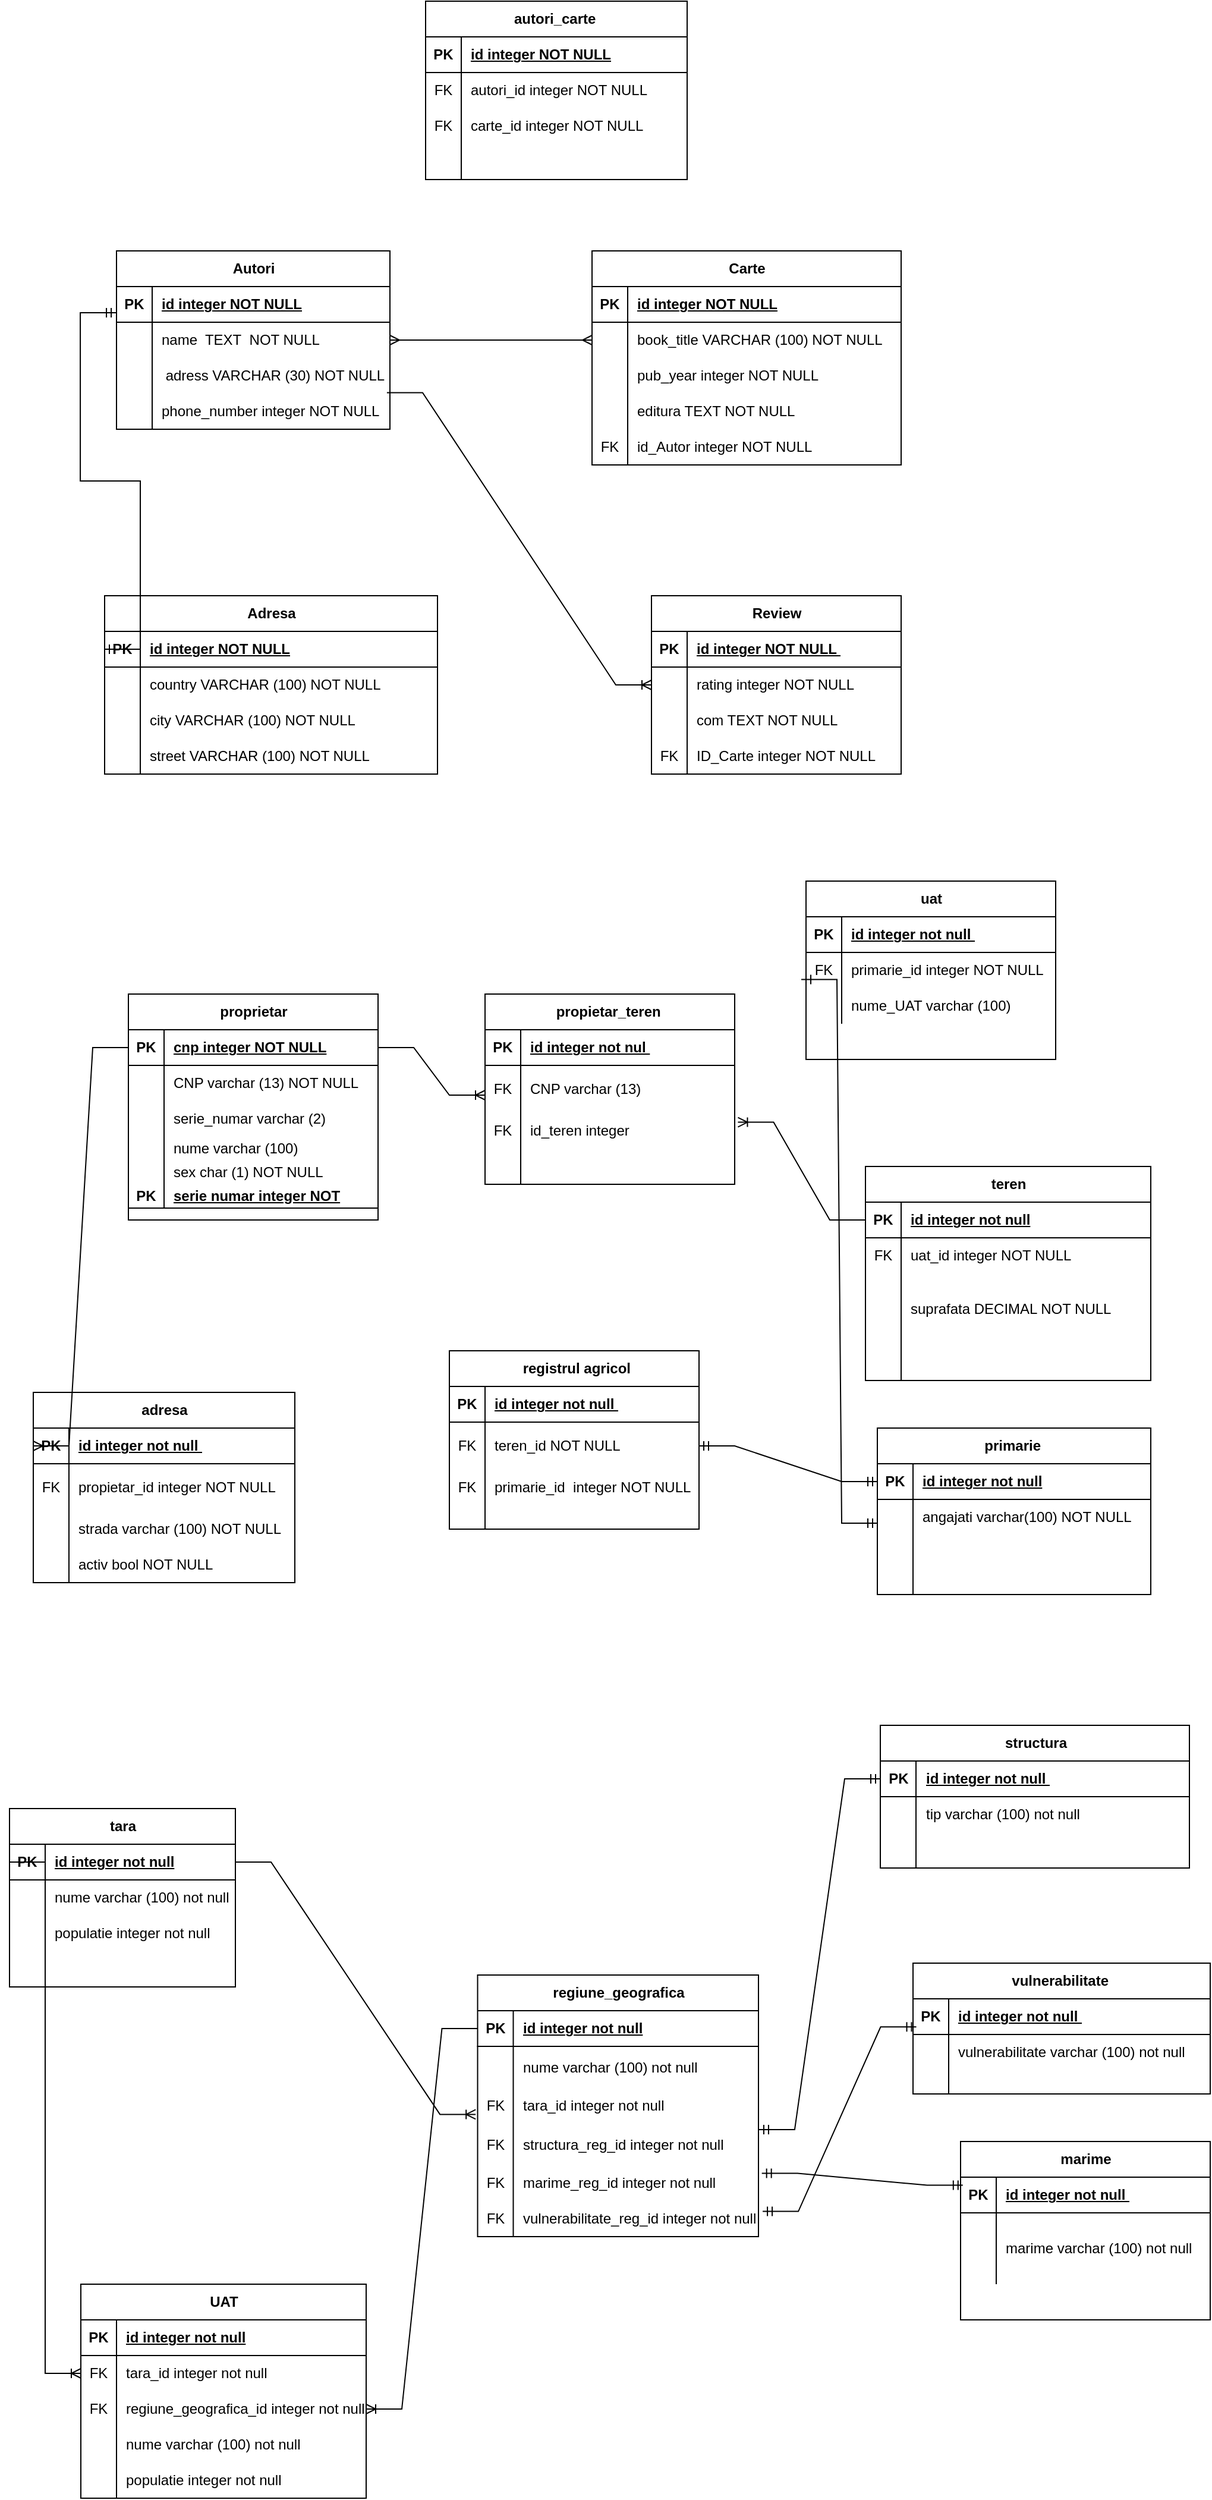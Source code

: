 <mxfile version="22.1.8" type="github">
  <diagram name="Pagină-1" id="aUp7HQQueHK-eKld9qXw">
    <mxGraphModel dx="1050" dy="1674" grid="1" gridSize="10" guides="1" tooltips="1" connect="1" arrows="1" fold="1" page="1" pageScale="1" pageWidth="850" pageHeight="1100" math="0" shadow="0">
      <root>
        <mxCell id="0" />
        <mxCell id="1" parent="0" />
        <mxCell id="I8gwUqZCxsshZA3O-3zf-14" value="Autori" style="shape=table;startSize=30;container=1;collapsible=1;childLayout=tableLayout;fixedRows=1;rowLines=0;fontStyle=1;align=center;resizeLast=1;html=1;" vertex="1" parent="1">
          <mxGeometry x="140" y="90" width="230" height="150" as="geometry" />
        </mxCell>
        <mxCell id="I8gwUqZCxsshZA3O-3zf-15" value="" style="shape=tableRow;horizontal=0;startSize=0;swimlaneHead=0;swimlaneBody=0;fillColor=none;collapsible=0;dropTarget=0;points=[[0,0.5],[1,0.5]];portConstraint=eastwest;top=0;left=0;right=0;bottom=1;" vertex="1" parent="I8gwUqZCxsshZA3O-3zf-14">
          <mxGeometry y="30" width="230" height="30" as="geometry" />
        </mxCell>
        <mxCell id="I8gwUqZCxsshZA3O-3zf-16" value="PK" style="shape=partialRectangle;connectable=0;fillColor=none;top=0;left=0;bottom=0;right=0;fontStyle=1;overflow=hidden;whiteSpace=wrap;html=1;" vertex="1" parent="I8gwUqZCxsshZA3O-3zf-15">
          <mxGeometry width="30" height="30" as="geometry">
            <mxRectangle width="30" height="30" as="alternateBounds" />
          </mxGeometry>
        </mxCell>
        <mxCell id="I8gwUqZCxsshZA3O-3zf-17" value="id integer NOT NULL" style="shape=partialRectangle;connectable=0;fillColor=none;top=0;left=0;bottom=0;right=0;align=left;spacingLeft=6;fontStyle=5;overflow=hidden;whiteSpace=wrap;html=1;" vertex="1" parent="I8gwUqZCxsshZA3O-3zf-15">
          <mxGeometry x="30" width="200" height="30" as="geometry">
            <mxRectangle width="200" height="30" as="alternateBounds" />
          </mxGeometry>
        </mxCell>
        <mxCell id="I8gwUqZCxsshZA3O-3zf-18" value="" style="shape=tableRow;horizontal=0;startSize=0;swimlaneHead=0;swimlaneBody=0;fillColor=none;collapsible=0;dropTarget=0;points=[[0,0.5],[1,0.5]];portConstraint=eastwest;top=0;left=0;right=0;bottom=0;" vertex="1" parent="I8gwUqZCxsshZA3O-3zf-14">
          <mxGeometry y="60" width="230" height="30" as="geometry" />
        </mxCell>
        <mxCell id="I8gwUqZCxsshZA3O-3zf-19" value="" style="shape=partialRectangle;connectable=0;fillColor=none;top=0;left=0;bottom=0;right=0;editable=1;overflow=hidden;whiteSpace=wrap;html=1;" vertex="1" parent="I8gwUqZCxsshZA3O-3zf-18">
          <mxGeometry width="30" height="30" as="geometry">
            <mxRectangle width="30" height="30" as="alternateBounds" />
          </mxGeometry>
        </mxCell>
        <mxCell id="I8gwUqZCxsshZA3O-3zf-20" value="name&amp;nbsp; TEXT&amp;nbsp; NOT NULL" style="shape=partialRectangle;connectable=0;fillColor=none;top=0;left=0;bottom=0;right=0;align=left;spacingLeft=6;overflow=hidden;whiteSpace=wrap;html=1;" vertex="1" parent="I8gwUqZCxsshZA3O-3zf-18">
          <mxGeometry x="30" width="200" height="30" as="geometry">
            <mxRectangle width="200" height="30" as="alternateBounds" />
          </mxGeometry>
        </mxCell>
        <mxCell id="I8gwUqZCxsshZA3O-3zf-21" value="" style="shape=tableRow;horizontal=0;startSize=0;swimlaneHead=0;swimlaneBody=0;fillColor=none;collapsible=0;dropTarget=0;points=[[0,0.5],[1,0.5]];portConstraint=eastwest;top=0;left=0;right=0;bottom=0;" vertex="1" parent="I8gwUqZCxsshZA3O-3zf-14">
          <mxGeometry y="90" width="230" height="30" as="geometry" />
        </mxCell>
        <mxCell id="I8gwUqZCxsshZA3O-3zf-22" value="" style="shape=partialRectangle;connectable=0;fillColor=none;top=0;left=0;bottom=0;right=0;editable=1;overflow=hidden;whiteSpace=wrap;html=1;" vertex="1" parent="I8gwUqZCxsshZA3O-3zf-21">
          <mxGeometry width="30" height="30" as="geometry">
            <mxRectangle width="30" height="30" as="alternateBounds" />
          </mxGeometry>
        </mxCell>
        <mxCell id="I8gwUqZCxsshZA3O-3zf-23" value="&amp;nbsp;adress VARCHAR (30) NOT NULL" style="shape=partialRectangle;connectable=0;fillColor=none;top=0;left=0;bottom=0;right=0;align=left;spacingLeft=6;overflow=hidden;whiteSpace=wrap;html=1;" vertex="1" parent="I8gwUqZCxsshZA3O-3zf-21">
          <mxGeometry x="30" width="200" height="30" as="geometry">
            <mxRectangle width="200" height="30" as="alternateBounds" />
          </mxGeometry>
        </mxCell>
        <mxCell id="I8gwUqZCxsshZA3O-3zf-24" value="" style="shape=tableRow;horizontal=0;startSize=0;swimlaneHead=0;swimlaneBody=0;fillColor=none;collapsible=0;dropTarget=0;points=[[0,0.5],[1,0.5]];portConstraint=eastwest;top=0;left=0;right=0;bottom=0;" vertex="1" parent="I8gwUqZCxsshZA3O-3zf-14">
          <mxGeometry y="120" width="230" height="30" as="geometry" />
        </mxCell>
        <mxCell id="I8gwUqZCxsshZA3O-3zf-25" value="" style="shape=partialRectangle;connectable=0;fillColor=none;top=0;left=0;bottom=0;right=0;editable=1;overflow=hidden;whiteSpace=wrap;html=1;" vertex="1" parent="I8gwUqZCxsshZA3O-3zf-24">
          <mxGeometry width="30" height="30" as="geometry">
            <mxRectangle width="30" height="30" as="alternateBounds" />
          </mxGeometry>
        </mxCell>
        <mxCell id="I8gwUqZCxsshZA3O-3zf-26" value="phone_number integer NOT NULL" style="shape=partialRectangle;connectable=0;fillColor=none;top=0;left=0;bottom=0;right=0;align=left;spacingLeft=6;overflow=hidden;whiteSpace=wrap;html=1;" vertex="1" parent="I8gwUqZCxsshZA3O-3zf-24">
          <mxGeometry x="30" width="200" height="30" as="geometry">
            <mxRectangle width="200" height="30" as="alternateBounds" />
          </mxGeometry>
        </mxCell>
        <mxCell id="I8gwUqZCxsshZA3O-3zf-27" value="Carte" style="shape=table;startSize=30;container=1;collapsible=1;childLayout=tableLayout;fixedRows=1;rowLines=0;fontStyle=1;align=center;resizeLast=1;html=1;" vertex="1" parent="1">
          <mxGeometry x="540" y="90" width="260" height="180" as="geometry" />
        </mxCell>
        <mxCell id="I8gwUqZCxsshZA3O-3zf-28" value="" style="shape=tableRow;horizontal=0;startSize=0;swimlaneHead=0;swimlaneBody=0;fillColor=none;collapsible=0;dropTarget=0;points=[[0,0.5],[1,0.5]];portConstraint=eastwest;top=0;left=0;right=0;bottom=1;" vertex="1" parent="I8gwUqZCxsshZA3O-3zf-27">
          <mxGeometry y="30" width="260" height="30" as="geometry" />
        </mxCell>
        <mxCell id="I8gwUqZCxsshZA3O-3zf-29" value="PK" style="shape=partialRectangle;connectable=0;fillColor=none;top=0;left=0;bottom=0;right=0;fontStyle=1;overflow=hidden;whiteSpace=wrap;html=1;" vertex="1" parent="I8gwUqZCxsshZA3O-3zf-28">
          <mxGeometry width="30" height="30" as="geometry">
            <mxRectangle width="30" height="30" as="alternateBounds" />
          </mxGeometry>
        </mxCell>
        <mxCell id="I8gwUqZCxsshZA3O-3zf-30" value="id integer NOT NULL" style="shape=partialRectangle;connectable=0;fillColor=none;top=0;left=0;bottom=0;right=0;align=left;spacingLeft=6;fontStyle=5;overflow=hidden;whiteSpace=wrap;html=1;" vertex="1" parent="I8gwUqZCxsshZA3O-3zf-28">
          <mxGeometry x="30" width="230" height="30" as="geometry">
            <mxRectangle width="230" height="30" as="alternateBounds" />
          </mxGeometry>
        </mxCell>
        <mxCell id="I8gwUqZCxsshZA3O-3zf-31" value="" style="shape=tableRow;horizontal=0;startSize=0;swimlaneHead=0;swimlaneBody=0;fillColor=none;collapsible=0;dropTarget=0;points=[[0,0.5],[1,0.5]];portConstraint=eastwest;top=0;left=0;right=0;bottom=0;" vertex="1" parent="I8gwUqZCxsshZA3O-3zf-27">
          <mxGeometry y="60" width="260" height="30" as="geometry" />
        </mxCell>
        <mxCell id="I8gwUqZCxsshZA3O-3zf-32" value="" style="shape=partialRectangle;connectable=0;fillColor=none;top=0;left=0;bottom=0;right=0;editable=1;overflow=hidden;whiteSpace=wrap;html=1;" vertex="1" parent="I8gwUqZCxsshZA3O-3zf-31">
          <mxGeometry width="30" height="30" as="geometry">
            <mxRectangle width="30" height="30" as="alternateBounds" />
          </mxGeometry>
        </mxCell>
        <mxCell id="I8gwUqZCxsshZA3O-3zf-33" value="book_title VARCHAR (100) NOT NULL" style="shape=partialRectangle;connectable=0;fillColor=none;top=0;left=0;bottom=0;right=0;align=left;spacingLeft=6;overflow=hidden;whiteSpace=wrap;html=1;" vertex="1" parent="I8gwUqZCxsshZA3O-3zf-31">
          <mxGeometry x="30" width="230" height="30" as="geometry">
            <mxRectangle width="230" height="30" as="alternateBounds" />
          </mxGeometry>
        </mxCell>
        <mxCell id="I8gwUqZCxsshZA3O-3zf-34" value="" style="shape=tableRow;horizontal=0;startSize=0;swimlaneHead=0;swimlaneBody=0;fillColor=none;collapsible=0;dropTarget=0;points=[[0,0.5],[1,0.5]];portConstraint=eastwest;top=0;left=0;right=0;bottom=0;" vertex="1" parent="I8gwUqZCxsshZA3O-3zf-27">
          <mxGeometry y="90" width="260" height="30" as="geometry" />
        </mxCell>
        <mxCell id="I8gwUqZCxsshZA3O-3zf-35" value="" style="shape=partialRectangle;connectable=0;fillColor=none;top=0;left=0;bottom=0;right=0;editable=1;overflow=hidden;whiteSpace=wrap;html=1;" vertex="1" parent="I8gwUqZCxsshZA3O-3zf-34">
          <mxGeometry width="30" height="30" as="geometry">
            <mxRectangle width="30" height="30" as="alternateBounds" />
          </mxGeometry>
        </mxCell>
        <mxCell id="I8gwUqZCxsshZA3O-3zf-36" value="pub_year integer NOT NULL" style="shape=partialRectangle;connectable=0;fillColor=none;top=0;left=0;bottom=0;right=0;align=left;spacingLeft=6;overflow=hidden;whiteSpace=wrap;html=1;" vertex="1" parent="I8gwUqZCxsshZA3O-3zf-34">
          <mxGeometry x="30" width="230" height="30" as="geometry">
            <mxRectangle width="230" height="30" as="alternateBounds" />
          </mxGeometry>
        </mxCell>
        <mxCell id="I8gwUqZCxsshZA3O-3zf-37" value="" style="shape=tableRow;horizontal=0;startSize=0;swimlaneHead=0;swimlaneBody=0;fillColor=none;collapsible=0;dropTarget=0;points=[[0,0.5],[1,0.5]];portConstraint=eastwest;top=0;left=0;right=0;bottom=0;" vertex="1" parent="I8gwUqZCxsshZA3O-3zf-27">
          <mxGeometry y="120" width="260" height="30" as="geometry" />
        </mxCell>
        <mxCell id="I8gwUqZCxsshZA3O-3zf-38" value="" style="shape=partialRectangle;connectable=0;fillColor=none;top=0;left=0;bottom=0;right=0;editable=1;overflow=hidden;whiteSpace=wrap;html=1;" vertex="1" parent="I8gwUqZCxsshZA3O-3zf-37">
          <mxGeometry width="30" height="30" as="geometry">
            <mxRectangle width="30" height="30" as="alternateBounds" />
          </mxGeometry>
        </mxCell>
        <mxCell id="I8gwUqZCxsshZA3O-3zf-39" value="editura TEXT NOT NULL" style="shape=partialRectangle;connectable=0;fillColor=none;top=0;left=0;bottom=0;right=0;align=left;spacingLeft=6;overflow=hidden;whiteSpace=wrap;html=1;" vertex="1" parent="I8gwUqZCxsshZA3O-3zf-37">
          <mxGeometry x="30" width="230" height="30" as="geometry">
            <mxRectangle width="230" height="30" as="alternateBounds" />
          </mxGeometry>
        </mxCell>
        <mxCell id="I8gwUqZCxsshZA3O-3zf-75" value="" style="shape=tableRow;horizontal=0;startSize=0;swimlaneHead=0;swimlaneBody=0;fillColor=none;collapsible=0;dropTarget=0;points=[[0,0.5],[1,0.5]];portConstraint=eastwest;top=0;left=0;right=0;bottom=0;" vertex="1" parent="I8gwUqZCxsshZA3O-3zf-27">
          <mxGeometry y="150" width="260" height="30" as="geometry" />
        </mxCell>
        <mxCell id="I8gwUqZCxsshZA3O-3zf-76" value="FK" style="shape=partialRectangle;connectable=0;fillColor=none;top=0;left=0;bottom=0;right=0;editable=1;overflow=hidden;whiteSpace=wrap;html=1;" vertex="1" parent="I8gwUqZCxsshZA3O-3zf-75">
          <mxGeometry width="30" height="30" as="geometry">
            <mxRectangle width="30" height="30" as="alternateBounds" />
          </mxGeometry>
        </mxCell>
        <mxCell id="I8gwUqZCxsshZA3O-3zf-77" value="id_Autor integer NOT NULL&amp;nbsp;" style="shape=partialRectangle;connectable=0;fillColor=none;top=0;left=0;bottom=0;right=0;align=left;spacingLeft=6;overflow=hidden;whiteSpace=wrap;html=1;" vertex="1" parent="I8gwUqZCxsshZA3O-3zf-75">
          <mxGeometry x="30" width="230" height="30" as="geometry">
            <mxRectangle width="230" height="30" as="alternateBounds" />
          </mxGeometry>
        </mxCell>
        <mxCell id="I8gwUqZCxsshZA3O-3zf-40" value="Adresa" style="shape=table;startSize=30;container=1;collapsible=1;childLayout=tableLayout;fixedRows=1;rowLines=0;fontStyle=1;align=center;resizeLast=1;html=1;" vertex="1" parent="1">
          <mxGeometry x="130" y="380" width="280" height="150" as="geometry" />
        </mxCell>
        <mxCell id="I8gwUqZCxsshZA3O-3zf-41" value="" style="shape=tableRow;horizontal=0;startSize=0;swimlaneHead=0;swimlaneBody=0;fillColor=none;collapsible=0;dropTarget=0;points=[[0,0.5],[1,0.5]];portConstraint=eastwest;top=0;left=0;right=0;bottom=1;" vertex="1" parent="I8gwUqZCxsshZA3O-3zf-40">
          <mxGeometry y="30" width="280" height="30" as="geometry" />
        </mxCell>
        <mxCell id="I8gwUqZCxsshZA3O-3zf-42" value="PK" style="shape=partialRectangle;connectable=0;fillColor=none;top=0;left=0;bottom=0;right=0;fontStyle=1;overflow=hidden;whiteSpace=wrap;html=1;" vertex="1" parent="I8gwUqZCxsshZA3O-3zf-41">
          <mxGeometry width="30" height="30" as="geometry">
            <mxRectangle width="30" height="30" as="alternateBounds" />
          </mxGeometry>
        </mxCell>
        <mxCell id="I8gwUqZCxsshZA3O-3zf-43" value="id integer NOT NULL" style="shape=partialRectangle;connectable=0;fillColor=none;top=0;left=0;bottom=0;right=0;align=left;spacingLeft=6;fontStyle=5;overflow=hidden;whiteSpace=wrap;html=1;" vertex="1" parent="I8gwUqZCxsshZA3O-3zf-41">
          <mxGeometry x="30" width="250" height="30" as="geometry">
            <mxRectangle width="250" height="30" as="alternateBounds" />
          </mxGeometry>
        </mxCell>
        <mxCell id="I8gwUqZCxsshZA3O-3zf-44" value="" style="shape=tableRow;horizontal=0;startSize=0;swimlaneHead=0;swimlaneBody=0;fillColor=none;collapsible=0;dropTarget=0;points=[[0,0.5],[1,0.5]];portConstraint=eastwest;top=0;left=0;right=0;bottom=0;" vertex="1" parent="I8gwUqZCxsshZA3O-3zf-40">
          <mxGeometry y="60" width="280" height="30" as="geometry" />
        </mxCell>
        <mxCell id="I8gwUqZCxsshZA3O-3zf-45" value="" style="shape=partialRectangle;connectable=0;fillColor=none;top=0;left=0;bottom=0;right=0;editable=1;overflow=hidden;whiteSpace=wrap;html=1;" vertex="1" parent="I8gwUqZCxsshZA3O-3zf-44">
          <mxGeometry width="30" height="30" as="geometry">
            <mxRectangle width="30" height="30" as="alternateBounds" />
          </mxGeometry>
        </mxCell>
        <mxCell id="I8gwUqZCxsshZA3O-3zf-46" value="country VARCHAR (100) NOT NULL&amp;nbsp;" style="shape=partialRectangle;connectable=0;fillColor=none;top=0;left=0;bottom=0;right=0;align=left;spacingLeft=6;overflow=hidden;whiteSpace=wrap;html=1;" vertex="1" parent="I8gwUqZCxsshZA3O-3zf-44">
          <mxGeometry x="30" width="250" height="30" as="geometry">
            <mxRectangle width="250" height="30" as="alternateBounds" />
          </mxGeometry>
        </mxCell>
        <mxCell id="I8gwUqZCxsshZA3O-3zf-47" value="" style="shape=tableRow;horizontal=0;startSize=0;swimlaneHead=0;swimlaneBody=0;fillColor=none;collapsible=0;dropTarget=0;points=[[0,0.5],[1,0.5]];portConstraint=eastwest;top=0;left=0;right=0;bottom=0;" vertex="1" parent="I8gwUqZCxsshZA3O-3zf-40">
          <mxGeometry y="90" width="280" height="30" as="geometry" />
        </mxCell>
        <mxCell id="I8gwUqZCxsshZA3O-3zf-48" value="" style="shape=partialRectangle;connectable=0;fillColor=none;top=0;left=0;bottom=0;right=0;editable=1;overflow=hidden;whiteSpace=wrap;html=1;" vertex="1" parent="I8gwUqZCxsshZA3O-3zf-47">
          <mxGeometry width="30" height="30" as="geometry">
            <mxRectangle width="30" height="30" as="alternateBounds" />
          </mxGeometry>
        </mxCell>
        <mxCell id="I8gwUqZCxsshZA3O-3zf-49" value="city VARCHAR (100) NOT NULL&amp;nbsp;" style="shape=partialRectangle;connectable=0;fillColor=none;top=0;left=0;bottom=0;right=0;align=left;spacingLeft=6;overflow=hidden;whiteSpace=wrap;html=1;" vertex="1" parent="I8gwUqZCxsshZA3O-3zf-47">
          <mxGeometry x="30" width="250" height="30" as="geometry">
            <mxRectangle width="250" height="30" as="alternateBounds" />
          </mxGeometry>
        </mxCell>
        <mxCell id="I8gwUqZCxsshZA3O-3zf-50" value="" style="shape=tableRow;horizontal=0;startSize=0;swimlaneHead=0;swimlaneBody=0;fillColor=none;collapsible=0;dropTarget=0;points=[[0,0.5],[1,0.5]];portConstraint=eastwest;top=0;left=0;right=0;bottom=0;" vertex="1" parent="I8gwUqZCxsshZA3O-3zf-40">
          <mxGeometry y="120" width="280" height="30" as="geometry" />
        </mxCell>
        <mxCell id="I8gwUqZCxsshZA3O-3zf-51" value="" style="shape=partialRectangle;connectable=0;fillColor=none;top=0;left=0;bottom=0;right=0;editable=1;overflow=hidden;whiteSpace=wrap;html=1;" vertex="1" parent="I8gwUqZCxsshZA3O-3zf-50">
          <mxGeometry width="30" height="30" as="geometry">
            <mxRectangle width="30" height="30" as="alternateBounds" />
          </mxGeometry>
        </mxCell>
        <mxCell id="I8gwUqZCxsshZA3O-3zf-52" value="street VARCHAR (100) NOT NULL&amp;nbsp;" style="shape=partialRectangle;connectable=0;fillColor=none;top=0;left=0;bottom=0;right=0;align=left;spacingLeft=6;overflow=hidden;whiteSpace=wrap;html=1;" vertex="1" parent="I8gwUqZCxsshZA3O-3zf-50">
          <mxGeometry x="30" width="250" height="30" as="geometry">
            <mxRectangle width="250" height="30" as="alternateBounds" />
          </mxGeometry>
        </mxCell>
        <mxCell id="I8gwUqZCxsshZA3O-3zf-53" value="Review" style="shape=table;startSize=30;container=1;collapsible=1;childLayout=tableLayout;fixedRows=1;rowLines=0;fontStyle=1;align=center;resizeLast=1;html=1;" vertex="1" parent="1">
          <mxGeometry x="590" y="380" width="210" height="150" as="geometry" />
        </mxCell>
        <mxCell id="I8gwUqZCxsshZA3O-3zf-54" value="" style="shape=tableRow;horizontal=0;startSize=0;swimlaneHead=0;swimlaneBody=0;fillColor=none;collapsible=0;dropTarget=0;points=[[0,0.5],[1,0.5]];portConstraint=eastwest;top=0;left=0;right=0;bottom=1;" vertex="1" parent="I8gwUqZCxsshZA3O-3zf-53">
          <mxGeometry y="30" width="210" height="30" as="geometry" />
        </mxCell>
        <mxCell id="I8gwUqZCxsshZA3O-3zf-55" value="PK" style="shape=partialRectangle;connectable=0;fillColor=none;top=0;left=0;bottom=0;right=0;fontStyle=1;overflow=hidden;whiteSpace=wrap;html=1;" vertex="1" parent="I8gwUqZCxsshZA3O-3zf-54">
          <mxGeometry width="30" height="30" as="geometry">
            <mxRectangle width="30" height="30" as="alternateBounds" />
          </mxGeometry>
        </mxCell>
        <mxCell id="I8gwUqZCxsshZA3O-3zf-56" value="id integer NOT NULL&amp;nbsp;" style="shape=partialRectangle;connectable=0;fillColor=none;top=0;left=0;bottom=0;right=0;align=left;spacingLeft=6;fontStyle=5;overflow=hidden;whiteSpace=wrap;html=1;" vertex="1" parent="I8gwUqZCxsshZA3O-3zf-54">
          <mxGeometry x="30" width="180" height="30" as="geometry">
            <mxRectangle width="180" height="30" as="alternateBounds" />
          </mxGeometry>
        </mxCell>
        <mxCell id="I8gwUqZCxsshZA3O-3zf-57" value="" style="shape=tableRow;horizontal=0;startSize=0;swimlaneHead=0;swimlaneBody=0;fillColor=none;collapsible=0;dropTarget=0;points=[[0,0.5],[1,0.5]];portConstraint=eastwest;top=0;left=0;right=0;bottom=0;" vertex="1" parent="I8gwUqZCxsshZA3O-3zf-53">
          <mxGeometry y="60" width="210" height="30" as="geometry" />
        </mxCell>
        <mxCell id="I8gwUqZCxsshZA3O-3zf-58" value="" style="shape=partialRectangle;connectable=0;fillColor=none;top=0;left=0;bottom=0;right=0;editable=1;overflow=hidden;whiteSpace=wrap;html=1;" vertex="1" parent="I8gwUqZCxsshZA3O-3zf-57">
          <mxGeometry width="30" height="30" as="geometry">
            <mxRectangle width="30" height="30" as="alternateBounds" />
          </mxGeometry>
        </mxCell>
        <mxCell id="I8gwUqZCxsshZA3O-3zf-59" value="rating integer NOT NULL" style="shape=partialRectangle;connectable=0;fillColor=none;top=0;left=0;bottom=0;right=0;align=left;spacingLeft=6;overflow=hidden;whiteSpace=wrap;html=1;" vertex="1" parent="I8gwUqZCxsshZA3O-3zf-57">
          <mxGeometry x="30" width="180" height="30" as="geometry">
            <mxRectangle width="180" height="30" as="alternateBounds" />
          </mxGeometry>
        </mxCell>
        <mxCell id="I8gwUqZCxsshZA3O-3zf-60" value="" style="shape=tableRow;horizontal=0;startSize=0;swimlaneHead=0;swimlaneBody=0;fillColor=none;collapsible=0;dropTarget=0;points=[[0,0.5],[1,0.5]];portConstraint=eastwest;top=0;left=0;right=0;bottom=0;" vertex="1" parent="I8gwUqZCxsshZA3O-3zf-53">
          <mxGeometry y="90" width="210" height="30" as="geometry" />
        </mxCell>
        <mxCell id="I8gwUqZCxsshZA3O-3zf-61" value="" style="shape=partialRectangle;connectable=0;fillColor=none;top=0;left=0;bottom=0;right=0;editable=1;overflow=hidden;whiteSpace=wrap;html=1;" vertex="1" parent="I8gwUqZCxsshZA3O-3zf-60">
          <mxGeometry width="30" height="30" as="geometry">
            <mxRectangle width="30" height="30" as="alternateBounds" />
          </mxGeometry>
        </mxCell>
        <mxCell id="I8gwUqZCxsshZA3O-3zf-62" value="com TEXT NOT NULL&amp;nbsp;" style="shape=partialRectangle;connectable=0;fillColor=none;top=0;left=0;bottom=0;right=0;align=left;spacingLeft=6;overflow=hidden;whiteSpace=wrap;html=1;" vertex="1" parent="I8gwUqZCxsshZA3O-3zf-60">
          <mxGeometry x="30" width="180" height="30" as="geometry">
            <mxRectangle width="180" height="30" as="alternateBounds" />
          </mxGeometry>
        </mxCell>
        <mxCell id="I8gwUqZCxsshZA3O-3zf-63" value="" style="shape=tableRow;horizontal=0;startSize=0;swimlaneHead=0;swimlaneBody=0;fillColor=none;collapsible=0;dropTarget=0;points=[[0,0.5],[1,0.5]];portConstraint=eastwest;top=0;left=0;right=0;bottom=0;" vertex="1" parent="I8gwUqZCxsshZA3O-3zf-53">
          <mxGeometry y="120" width="210" height="30" as="geometry" />
        </mxCell>
        <mxCell id="I8gwUqZCxsshZA3O-3zf-64" value="FK" style="shape=partialRectangle;connectable=0;fillColor=none;top=0;left=0;bottom=0;right=0;editable=1;overflow=hidden;whiteSpace=wrap;html=1;" vertex="1" parent="I8gwUqZCxsshZA3O-3zf-63">
          <mxGeometry width="30" height="30" as="geometry">
            <mxRectangle width="30" height="30" as="alternateBounds" />
          </mxGeometry>
        </mxCell>
        <mxCell id="I8gwUqZCxsshZA3O-3zf-65" value="ID_Carte integer NOT NULL" style="shape=partialRectangle;connectable=0;fillColor=none;top=0;left=0;bottom=0;right=0;align=left;spacingLeft=6;overflow=hidden;whiteSpace=wrap;html=1;" vertex="1" parent="I8gwUqZCxsshZA3O-3zf-63">
          <mxGeometry x="30" width="180" height="30" as="geometry">
            <mxRectangle width="180" height="30" as="alternateBounds" />
          </mxGeometry>
        </mxCell>
        <mxCell id="I8gwUqZCxsshZA3O-3zf-66" value="" style="edgeStyle=entityRelationEdgeStyle;fontSize=12;html=1;endArrow=ERmandOne;startArrow=ERmandOne;rounded=0;entryX=-0.002;entryY=0.733;entryDx=0;entryDy=0;entryPerimeter=0;exitX=0;exitY=0.5;exitDx=0;exitDy=0;" edge="1" parent="1" source="I8gwUqZCxsshZA3O-3zf-41" target="I8gwUqZCxsshZA3O-3zf-15">
          <mxGeometry width="100" height="100" relative="1" as="geometry">
            <mxPoint x="191.59" y="270" as="sourcePoint" />
            <mxPoint x="140.0" y="133.6" as="targetPoint" />
          </mxGeometry>
        </mxCell>
        <mxCell id="I8gwUqZCxsshZA3O-3zf-67" value="" style="edgeStyle=entityRelationEdgeStyle;fontSize=12;html=1;endArrow=ERmany;startArrow=ERmany;rounded=0;entryX=0;entryY=0.5;entryDx=0;entryDy=0;exitX=1;exitY=0.5;exitDx=0;exitDy=0;" edge="1" parent="1" source="I8gwUqZCxsshZA3O-3zf-18" target="I8gwUqZCxsshZA3O-3zf-31">
          <mxGeometry width="100" height="100" relative="1" as="geometry">
            <mxPoint x="370" y="350" as="sourcePoint" />
            <mxPoint x="470" y="250" as="targetPoint" />
          </mxGeometry>
        </mxCell>
        <mxCell id="I8gwUqZCxsshZA3O-3zf-69" value="" style="edgeStyle=entityRelationEdgeStyle;fontSize=12;html=1;endArrow=ERoneToMany;rounded=0;exitX=0.989;exitY=-0.027;exitDx=0;exitDy=0;exitPerimeter=0;entryX=0;entryY=0.5;entryDx=0;entryDy=0;" edge="1" parent="1" source="I8gwUqZCxsshZA3O-3zf-24" target="I8gwUqZCxsshZA3O-3zf-57">
          <mxGeometry width="100" height="100" relative="1" as="geometry">
            <mxPoint x="370" y="350" as="sourcePoint" />
            <mxPoint x="470" y="250" as="targetPoint" />
          </mxGeometry>
        </mxCell>
        <mxCell id="I8gwUqZCxsshZA3O-3zf-87" value="autori_carte&amp;nbsp;" style="shape=table;startSize=30;container=1;collapsible=1;childLayout=tableLayout;fixedRows=1;rowLines=0;fontStyle=1;align=center;resizeLast=1;html=1;" vertex="1" parent="1">
          <mxGeometry x="400" y="-120" width="220" height="150" as="geometry" />
        </mxCell>
        <mxCell id="I8gwUqZCxsshZA3O-3zf-88" value="" style="shape=tableRow;horizontal=0;startSize=0;swimlaneHead=0;swimlaneBody=0;fillColor=none;collapsible=0;dropTarget=0;points=[[0,0.5],[1,0.5]];portConstraint=eastwest;top=0;left=0;right=0;bottom=1;" vertex="1" parent="I8gwUqZCxsshZA3O-3zf-87">
          <mxGeometry y="30" width="220" height="30" as="geometry" />
        </mxCell>
        <mxCell id="I8gwUqZCxsshZA3O-3zf-89" value="PK" style="shape=partialRectangle;connectable=0;fillColor=none;top=0;left=0;bottom=0;right=0;fontStyle=1;overflow=hidden;whiteSpace=wrap;html=1;" vertex="1" parent="I8gwUqZCxsshZA3O-3zf-88">
          <mxGeometry width="30" height="30" as="geometry">
            <mxRectangle width="30" height="30" as="alternateBounds" />
          </mxGeometry>
        </mxCell>
        <mxCell id="I8gwUqZCxsshZA3O-3zf-90" value="id integer NOT NULL" style="shape=partialRectangle;connectable=0;fillColor=none;top=0;left=0;bottom=0;right=0;align=left;spacingLeft=6;fontStyle=5;overflow=hidden;whiteSpace=wrap;html=1;" vertex="1" parent="I8gwUqZCxsshZA3O-3zf-88">
          <mxGeometry x="30" width="190" height="30" as="geometry">
            <mxRectangle width="190" height="30" as="alternateBounds" />
          </mxGeometry>
        </mxCell>
        <mxCell id="I8gwUqZCxsshZA3O-3zf-91" value="" style="shape=tableRow;horizontal=0;startSize=0;swimlaneHead=0;swimlaneBody=0;fillColor=none;collapsible=0;dropTarget=0;points=[[0,0.5],[1,0.5]];portConstraint=eastwest;top=0;left=0;right=0;bottom=0;" vertex="1" parent="I8gwUqZCxsshZA3O-3zf-87">
          <mxGeometry y="60" width="220" height="30" as="geometry" />
        </mxCell>
        <mxCell id="I8gwUqZCxsshZA3O-3zf-92" value="FK" style="shape=partialRectangle;connectable=0;fillColor=none;top=0;left=0;bottom=0;right=0;editable=1;overflow=hidden;whiteSpace=wrap;html=1;" vertex="1" parent="I8gwUqZCxsshZA3O-3zf-91">
          <mxGeometry width="30" height="30" as="geometry">
            <mxRectangle width="30" height="30" as="alternateBounds" />
          </mxGeometry>
        </mxCell>
        <mxCell id="I8gwUqZCxsshZA3O-3zf-93" value="autori_id integer NOT NULL&amp;nbsp;" style="shape=partialRectangle;connectable=0;fillColor=none;top=0;left=0;bottom=0;right=0;align=left;spacingLeft=6;overflow=hidden;whiteSpace=wrap;html=1;" vertex="1" parent="I8gwUqZCxsshZA3O-3zf-91">
          <mxGeometry x="30" width="190" height="30" as="geometry">
            <mxRectangle width="190" height="30" as="alternateBounds" />
          </mxGeometry>
        </mxCell>
        <mxCell id="I8gwUqZCxsshZA3O-3zf-94" value="" style="shape=tableRow;horizontal=0;startSize=0;swimlaneHead=0;swimlaneBody=0;fillColor=none;collapsible=0;dropTarget=0;points=[[0,0.5],[1,0.5]];portConstraint=eastwest;top=0;left=0;right=0;bottom=0;" vertex="1" parent="I8gwUqZCxsshZA3O-3zf-87">
          <mxGeometry y="90" width="220" height="30" as="geometry" />
        </mxCell>
        <mxCell id="I8gwUqZCxsshZA3O-3zf-95" value="FK" style="shape=partialRectangle;connectable=0;fillColor=none;top=0;left=0;bottom=0;right=0;editable=1;overflow=hidden;whiteSpace=wrap;html=1;" vertex="1" parent="I8gwUqZCxsshZA3O-3zf-94">
          <mxGeometry width="30" height="30" as="geometry">
            <mxRectangle width="30" height="30" as="alternateBounds" />
          </mxGeometry>
        </mxCell>
        <mxCell id="I8gwUqZCxsshZA3O-3zf-96" value="carte_id integer NOT NULL" style="shape=partialRectangle;connectable=0;fillColor=none;top=0;left=0;bottom=0;right=0;align=left;spacingLeft=6;overflow=hidden;whiteSpace=wrap;html=1;" vertex="1" parent="I8gwUqZCxsshZA3O-3zf-94">
          <mxGeometry x="30" width="190" height="30" as="geometry">
            <mxRectangle width="190" height="30" as="alternateBounds" />
          </mxGeometry>
        </mxCell>
        <mxCell id="I8gwUqZCxsshZA3O-3zf-97" value="" style="shape=tableRow;horizontal=0;startSize=0;swimlaneHead=0;swimlaneBody=0;fillColor=none;collapsible=0;dropTarget=0;points=[[0,0.5],[1,0.5]];portConstraint=eastwest;top=0;left=0;right=0;bottom=0;" vertex="1" parent="I8gwUqZCxsshZA3O-3zf-87">
          <mxGeometry y="120" width="220" height="30" as="geometry" />
        </mxCell>
        <mxCell id="I8gwUqZCxsshZA3O-3zf-98" value="" style="shape=partialRectangle;connectable=0;fillColor=none;top=0;left=0;bottom=0;right=0;editable=1;overflow=hidden;whiteSpace=wrap;html=1;" vertex="1" parent="I8gwUqZCxsshZA3O-3zf-97">
          <mxGeometry width="30" height="30" as="geometry">
            <mxRectangle width="30" height="30" as="alternateBounds" />
          </mxGeometry>
        </mxCell>
        <mxCell id="I8gwUqZCxsshZA3O-3zf-99" value="" style="shape=partialRectangle;connectable=0;fillColor=none;top=0;left=0;bottom=0;right=0;align=left;spacingLeft=6;overflow=hidden;whiteSpace=wrap;html=1;" vertex="1" parent="I8gwUqZCxsshZA3O-3zf-97">
          <mxGeometry x="30" width="190" height="30" as="geometry">
            <mxRectangle width="190" height="30" as="alternateBounds" />
          </mxGeometry>
        </mxCell>
        <mxCell id="I8gwUqZCxsshZA3O-3zf-100" value="teren" style="shape=table;startSize=30;container=1;collapsible=1;childLayout=tableLayout;fixedRows=1;rowLines=0;fontStyle=1;align=center;resizeLast=1;html=1;" vertex="1" parent="1">
          <mxGeometry x="770" y="860" width="240" height="180" as="geometry" />
        </mxCell>
        <mxCell id="I8gwUqZCxsshZA3O-3zf-101" value="" style="shape=tableRow;horizontal=0;startSize=0;swimlaneHead=0;swimlaneBody=0;fillColor=none;collapsible=0;dropTarget=0;points=[[0,0.5],[1,0.5]];portConstraint=eastwest;top=0;left=0;right=0;bottom=1;" vertex="1" parent="I8gwUqZCxsshZA3O-3zf-100">
          <mxGeometry y="30" width="240" height="30" as="geometry" />
        </mxCell>
        <mxCell id="I8gwUqZCxsshZA3O-3zf-102" value="PK" style="shape=partialRectangle;connectable=0;fillColor=none;top=0;left=0;bottom=0;right=0;fontStyle=1;overflow=hidden;whiteSpace=wrap;html=1;" vertex="1" parent="I8gwUqZCxsshZA3O-3zf-101">
          <mxGeometry width="30" height="30" as="geometry">
            <mxRectangle width="30" height="30" as="alternateBounds" />
          </mxGeometry>
        </mxCell>
        <mxCell id="I8gwUqZCxsshZA3O-3zf-103" value="id integer not null" style="shape=partialRectangle;connectable=0;fillColor=none;top=0;left=0;bottom=0;right=0;align=left;spacingLeft=6;fontStyle=5;overflow=hidden;whiteSpace=wrap;html=1;" vertex="1" parent="I8gwUqZCxsshZA3O-3zf-101">
          <mxGeometry x="30" width="210" height="30" as="geometry">
            <mxRectangle width="210" height="30" as="alternateBounds" />
          </mxGeometry>
        </mxCell>
        <mxCell id="I8gwUqZCxsshZA3O-3zf-104" value="" style="shape=tableRow;horizontal=0;startSize=0;swimlaneHead=0;swimlaneBody=0;fillColor=none;collapsible=0;dropTarget=0;points=[[0,0.5],[1,0.5]];portConstraint=eastwest;top=0;left=0;right=0;bottom=0;" vertex="1" parent="I8gwUqZCxsshZA3O-3zf-100">
          <mxGeometry y="60" width="240" height="30" as="geometry" />
        </mxCell>
        <mxCell id="I8gwUqZCxsshZA3O-3zf-105" value="FK" style="shape=partialRectangle;connectable=0;fillColor=none;top=0;left=0;bottom=0;right=0;editable=1;overflow=hidden;whiteSpace=wrap;html=1;" vertex="1" parent="I8gwUqZCxsshZA3O-3zf-104">
          <mxGeometry width="30" height="30" as="geometry">
            <mxRectangle width="30" height="30" as="alternateBounds" />
          </mxGeometry>
        </mxCell>
        <mxCell id="I8gwUqZCxsshZA3O-3zf-106" value="uat_id integer NOT NULL" style="shape=partialRectangle;connectable=0;fillColor=none;top=0;left=0;bottom=0;right=0;align=left;spacingLeft=6;overflow=hidden;whiteSpace=wrap;html=1;" vertex="1" parent="I8gwUqZCxsshZA3O-3zf-104">
          <mxGeometry x="30" width="210" height="30" as="geometry">
            <mxRectangle width="210" height="30" as="alternateBounds" />
          </mxGeometry>
        </mxCell>
        <mxCell id="I8gwUqZCxsshZA3O-3zf-107" value="" style="shape=tableRow;horizontal=0;startSize=0;swimlaneHead=0;swimlaneBody=0;fillColor=none;collapsible=0;dropTarget=0;points=[[0,0.5],[1,0.5]];portConstraint=eastwest;top=0;left=0;right=0;bottom=0;" vertex="1" parent="I8gwUqZCxsshZA3O-3zf-100">
          <mxGeometry y="90" width="240" height="60" as="geometry" />
        </mxCell>
        <mxCell id="I8gwUqZCxsshZA3O-3zf-108" value="" style="shape=partialRectangle;connectable=0;fillColor=none;top=0;left=0;bottom=0;right=0;editable=1;overflow=hidden;whiteSpace=wrap;html=1;" vertex="1" parent="I8gwUqZCxsshZA3O-3zf-107">
          <mxGeometry width="30" height="60" as="geometry">
            <mxRectangle width="30" height="60" as="alternateBounds" />
          </mxGeometry>
        </mxCell>
        <mxCell id="I8gwUqZCxsshZA3O-3zf-109" value="suprafata DECIMAL NOT NULL&amp;nbsp;" style="shape=partialRectangle;connectable=0;fillColor=none;top=0;left=0;bottom=0;right=0;align=left;spacingLeft=6;overflow=hidden;whiteSpace=wrap;html=1;" vertex="1" parent="I8gwUqZCxsshZA3O-3zf-107">
          <mxGeometry x="30" width="210" height="60" as="geometry">
            <mxRectangle width="210" height="60" as="alternateBounds" />
          </mxGeometry>
        </mxCell>
        <mxCell id="I8gwUqZCxsshZA3O-3zf-110" value="" style="shape=tableRow;horizontal=0;startSize=0;swimlaneHead=0;swimlaneBody=0;fillColor=none;collapsible=0;dropTarget=0;points=[[0,0.5],[1,0.5]];portConstraint=eastwest;top=0;left=0;right=0;bottom=0;" vertex="1" parent="I8gwUqZCxsshZA3O-3zf-100">
          <mxGeometry y="150" width="240" height="30" as="geometry" />
        </mxCell>
        <mxCell id="I8gwUqZCxsshZA3O-3zf-111" value="" style="shape=partialRectangle;connectable=0;fillColor=none;top=0;left=0;bottom=0;right=0;editable=1;overflow=hidden;whiteSpace=wrap;html=1;" vertex="1" parent="I8gwUqZCxsshZA3O-3zf-110">
          <mxGeometry width="30" height="30" as="geometry">
            <mxRectangle width="30" height="30" as="alternateBounds" />
          </mxGeometry>
        </mxCell>
        <mxCell id="I8gwUqZCxsshZA3O-3zf-112" value="" style="shape=partialRectangle;connectable=0;fillColor=none;top=0;left=0;bottom=0;right=0;align=left;spacingLeft=6;overflow=hidden;whiteSpace=wrap;html=1;" vertex="1" parent="I8gwUqZCxsshZA3O-3zf-110">
          <mxGeometry x="30" width="210" height="30" as="geometry">
            <mxRectangle width="210" height="30" as="alternateBounds" />
          </mxGeometry>
        </mxCell>
        <mxCell id="I8gwUqZCxsshZA3O-3zf-113" value="proprietar" style="shape=table;startSize=30;container=1;collapsible=1;childLayout=tableLayout;fixedRows=1;rowLines=0;fontStyle=1;align=center;resizeLast=1;html=1;" vertex="1" parent="1">
          <mxGeometry x="150" y="715" width="210" height="190" as="geometry" />
        </mxCell>
        <mxCell id="I8gwUqZCxsshZA3O-3zf-114" value="" style="shape=tableRow;horizontal=0;startSize=0;swimlaneHead=0;swimlaneBody=0;fillColor=none;collapsible=0;dropTarget=0;points=[[0,0.5],[1,0.5]];portConstraint=eastwest;top=0;left=0;right=0;bottom=1;" vertex="1" parent="I8gwUqZCxsshZA3O-3zf-113">
          <mxGeometry y="30" width="210" height="30" as="geometry" />
        </mxCell>
        <mxCell id="I8gwUqZCxsshZA3O-3zf-115" value="PK" style="shape=partialRectangle;connectable=0;fillColor=none;top=0;left=0;bottom=0;right=0;fontStyle=1;overflow=hidden;whiteSpace=wrap;html=1;" vertex="1" parent="I8gwUqZCxsshZA3O-3zf-114">
          <mxGeometry width="30" height="30" as="geometry">
            <mxRectangle width="30" height="30" as="alternateBounds" />
          </mxGeometry>
        </mxCell>
        <mxCell id="I8gwUqZCxsshZA3O-3zf-116" value="cnp integer NOT NULL" style="shape=partialRectangle;connectable=0;fillColor=none;top=0;left=0;bottom=0;right=0;align=left;spacingLeft=6;fontStyle=5;overflow=hidden;whiteSpace=wrap;html=1;" vertex="1" parent="I8gwUqZCxsshZA3O-3zf-114">
          <mxGeometry x="30" width="180" height="30" as="geometry">
            <mxRectangle width="180" height="30" as="alternateBounds" />
          </mxGeometry>
        </mxCell>
        <mxCell id="I8gwUqZCxsshZA3O-3zf-117" value="" style="shape=tableRow;horizontal=0;startSize=0;swimlaneHead=0;swimlaneBody=0;fillColor=none;collapsible=0;dropTarget=0;points=[[0,0.5],[1,0.5]];portConstraint=eastwest;top=0;left=0;right=0;bottom=0;" vertex="1" parent="I8gwUqZCxsshZA3O-3zf-113">
          <mxGeometry y="60" width="210" height="30" as="geometry" />
        </mxCell>
        <mxCell id="I8gwUqZCxsshZA3O-3zf-118" value="" style="shape=partialRectangle;connectable=0;fillColor=none;top=0;left=0;bottom=0;right=0;editable=1;overflow=hidden;whiteSpace=wrap;html=1;" vertex="1" parent="I8gwUqZCxsshZA3O-3zf-117">
          <mxGeometry width="30" height="30" as="geometry">
            <mxRectangle width="30" height="30" as="alternateBounds" />
          </mxGeometry>
        </mxCell>
        <mxCell id="I8gwUqZCxsshZA3O-3zf-119" value="CNP varchar (13) NOT NULL&amp;nbsp;" style="shape=partialRectangle;connectable=0;fillColor=none;top=0;left=0;bottom=0;right=0;align=left;spacingLeft=6;overflow=hidden;whiteSpace=wrap;html=1;" vertex="1" parent="I8gwUqZCxsshZA3O-3zf-117">
          <mxGeometry x="30" width="180" height="30" as="geometry">
            <mxRectangle width="180" height="30" as="alternateBounds" />
          </mxGeometry>
        </mxCell>
        <mxCell id="I8gwUqZCxsshZA3O-3zf-120" value="" style="shape=tableRow;horizontal=0;startSize=0;swimlaneHead=0;swimlaneBody=0;fillColor=none;collapsible=0;dropTarget=0;points=[[0,0.5],[1,0.5]];portConstraint=eastwest;top=0;left=0;right=0;bottom=0;" vertex="1" parent="I8gwUqZCxsshZA3O-3zf-113">
          <mxGeometry y="90" width="210" height="30" as="geometry" />
        </mxCell>
        <mxCell id="I8gwUqZCxsshZA3O-3zf-121" value="" style="shape=partialRectangle;connectable=0;fillColor=none;top=0;left=0;bottom=0;right=0;editable=1;overflow=hidden;whiteSpace=wrap;html=1;" vertex="1" parent="I8gwUqZCxsshZA3O-3zf-120">
          <mxGeometry width="30" height="30" as="geometry">
            <mxRectangle width="30" height="30" as="alternateBounds" />
          </mxGeometry>
        </mxCell>
        <mxCell id="I8gwUqZCxsshZA3O-3zf-122" value="serie_numar varchar (2)&amp;nbsp;" style="shape=partialRectangle;connectable=0;fillColor=none;top=0;left=0;bottom=0;right=0;align=left;spacingLeft=6;overflow=hidden;whiteSpace=wrap;html=1;" vertex="1" parent="I8gwUqZCxsshZA3O-3zf-120">
          <mxGeometry x="30" width="180" height="30" as="geometry">
            <mxRectangle width="180" height="30" as="alternateBounds" />
          </mxGeometry>
        </mxCell>
        <mxCell id="I8gwUqZCxsshZA3O-3zf-123" value="" style="shape=tableRow;horizontal=0;startSize=0;swimlaneHead=0;swimlaneBody=0;fillColor=none;collapsible=0;dropTarget=0;points=[[0,0.5],[1,0.5]];portConstraint=eastwest;top=0;left=0;right=0;bottom=0;" vertex="1" parent="I8gwUqZCxsshZA3O-3zf-113">
          <mxGeometry y="120" width="210" height="20" as="geometry" />
        </mxCell>
        <mxCell id="I8gwUqZCxsshZA3O-3zf-124" value="" style="shape=partialRectangle;connectable=0;fillColor=none;top=0;left=0;bottom=0;right=0;editable=1;overflow=hidden;whiteSpace=wrap;html=1;" vertex="1" parent="I8gwUqZCxsshZA3O-3zf-123">
          <mxGeometry width="30" height="20" as="geometry">
            <mxRectangle width="30" height="20" as="alternateBounds" />
          </mxGeometry>
        </mxCell>
        <mxCell id="I8gwUqZCxsshZA3O-3zf-125" value="nume varchar (100)" style="shape=partialRectangle;connectable=0;fillColor=none;top=0;left=0;bottom=0;right=0;align=left;spacingLeft=6;overflow=hidden;whiteSpace=wrap;html=1;" vertex="1" parent="I8gwUqZCxsshZA3O-3zf-123">
          <mxGeometry x="30" width="180" height="20" as="geometry">
            <mxRectangle width="180" height="20" as="alternateBounds" />
          </mxGeometry>
        </mxCell>
        <mxCell id="I8gwUqZCxsshZA3O-3zf-191" value="" style="shape=tableRow;horizontal=0;startSize=0;swimlaneHead=0;swimlaneBody=0;fillColor=none;collapsible=0;dropTarget=0;points=[[0,0.5],[1,0.5]];portConstraint=eastwest;top=0;left=0;right=0;bottom=0;" vertex="1" parent="I8gwUqZCxsshZA3O-3zf-113">
          <mxGeometry y="140" width="210" height="20" as="geometry" />
        </mxCell>
        <mxCell id="I8gwUqZCxsshZA3O-3zf-192" value="" style="shape=partialRectangle;connectable=0;fillColor=none;top=0;left=0;bottom=0;right=0;editable=1;overflow=hidden;whiteSpace=wrap;html=1;" vertex="1" parent="I8gwUqZCxsshZA3O-3zf-191">
          <mxGeometry width="30" height="20" as="geometry">
            <mxRectangle width="30" height="20" as="alternateBounds" />
          </mxGeometry>
        </mxCell>
        <mxCell id="I8gwUqZCxsshZA3O-3zf-193" value="sex char (1) NOT NULL" style="shape=partialRectangle;connectable=0;fillColor=none;top=0;left=0;bottom=0;right=0;align=left;spacingLeft=6;overflow=hidden;whiteSpace=wrap;html=1;" vertex="1" parent="I8gwUqZCxsshZA3O-3zf-191">
          <mxGeometry x="30" width="180" height="20" as="geometry">
            <mxRectangle width="180" height="20" as="alternateBounds" />
          </mxGeometry>
        </mxCell>
        <mxCell id="I8gwUqZCxsshZA3O-3zf-194" value="" style="shape=tableRow;horizontal=0;startSize=0;swimlaneHead=0;swimlaneBody=0;fillColor=none;collapsible=0;dropTarget=0;points=[[0,0.5],[1,0.5]];portConstraint=eastwest;top=0;left=0;right=0;bottom=1;" vertex="1" parent="I8gwUqZCxsshZA3O-3zf-113">
          <mxGeometry y="160" width="210" height="20" as="geometry" />
        </mxCell>
        <mxCell id="I8gwUqZCxsshZA3O-3zf-195" value="PK" style="shape=partialRectangle;connectable=0;fillColor=none;top=0;left=0;bottom=0;right=0;fontStyle=1;overflow=hidden;whiteSpace=wrap;html=1;" vertex="1" parent="I8gwUqZCxsshZA3O-3zf-194">
          <mxGeometry width="30" height="20" as="geometry">
            <mxRectangle width="30" height="20" as="alternateBounds" />
          </mxGeometry>
        </mxCell>
        <mxCell id="I8gwUqZCxsshZA3O-3zf-196" value="serie numar integer NOT NULL" style="shape=partialRectangle;connectable=0;fillColor=none;top=0;left=0;bottom=0;right=0;align=left;spacingLeft=6;fontStyle=5;overflow=hidden;whiteSpace=wrap;html=1;" vertex="1" parent="I8gwUqZCxsshZA3O-3zf-194">
          <mxGeometry x="30" width="180" height="20" as="geometry">
            <mxRectangle width="180" height="20" as="alternateBounds" />
          </mxGeometry>
        </mxCell>
        <mxCell id="I8gwUqZCxsshZA3O-3zf-126" value="adresa" style="shape=table;startSize=30;container=1;collapsible=1;childLayout=tableLayout;fixedRows=1;rowLines=0;fontStyle=1;align=center;resizeLast=1;html=1;" vertex="1" parent="1">
          <mxGeometry x="70" y="1050" width="220" height="160" as="geometry" />
        </mxCell>
        <mxCell id="I8gwUqZCxsshZA3O-3zf-127" value="" style="shape=tableRow;horizontal=0;startSize=0;swimlaneHead=0;swimlaneBody=0;fillColor=none;collapsible=0;dropTarget=0;points=[[0,0.5],[1,0.5]];portConstraint=eastwest;top=0;left=0;right=0;bottom=1;" vertex="1" parent="I8gwUqZCxsshZA3O-3zf-126">
          <mxGeometry y="30" width="220" height="30" as="geometry" />
        </mxCell>
        <mxCell id="I8gwUqZCxsshZA3O-3zf-128" value="PK" style="shape=partialRectangle;connectable=0;fillColor=none;top=0;left=0;bottom=0;right=0;fontStyle=1;overflow=hidden;whiteSpace=wrap;html=1;" vertex="1" parent="I8gwUqZCxsshZA3O-3zf-127">
          <mxGeometry width="30" height="30" as="geometry">
            <mxRectangle width="30" height="30" as="alternateBounds" />
          </mxGeometry>
        </mxCell>
        <mxCell id="I8gwUqZCxsshZA3O-3zf-129" value="id integer not null&amp;nbsp;" style="shape=partialRectangle;connectable=0;fillColor=none;top=0;left=0;bottom=0;right=0;align=left;spacingLeft=6;fontStyle=5;overflow=hidden;whiteSpace=wrap;html=1;" vertex="1" parent="I8gwUqZCxsshZA3O-3zf-127">
          <mxGeometry x="30" width="190" height="30" as="geometry">
            <mxRectangle width="190" height="30" as="alternateBounds" />
          </mxGeometry>
        </mxCell>
        <mxCell id="I8gwUqZCxsshZA3O-3zf-130" value="" style="shape=tableRow;horizontal=0;startSize=0;swimlaneHead=0;swimlaneBody=0;fillColor=none;collapsible=0;dropTarget=0;points=[[0,0.5],[1,0.5]];portConstraint=eastwest;top=0;left=0;right=0;bottom=0;" vertex="1" parent="I8gwUqZCxsshZA3O-3zf-126">
          <mxGeometry y="60" width="220" height="40" as="geometry" />
        </mxCell>
        <mxCell id="I8gwUqZCxsshZA3O-3zf-131" value="FK" style="shape=partialRectangle;connectable=0;fillColor=none;top=0;left=0;bottom=0;right=0;editable=1;overflow=hidden;whiteSpace=wrap;html=1;" vertex="1" parent="I8gwUqZCxsshZA3O-3zf-130">
          <mxGeometry width="30" height="40" as="geometry">
            <mxRectangle width="30" height="40" as="alternateBounds" />
          </mxGeometry>
        </mxCell>
        <mxCell id="I8gwUqZCxsshZA3O-3zf-132" value="propietar_id integer NOT NULL" style="shape=partialRectangle;connectable=0;fillColor=none;top=0;left=0;bottom=0;right=0;align=left;spacingLeft=6;overflow=hidden;whiteSpace=wrap;html=1;" vertex="1" parent="I8gwUqZCxsshZA3O-3zf-130">
          <mxGeometry x="30" width="190" height="40" as="geometry">
            <mxRectangle width="190" height="40" as="alternateBounds" />
          </mxGeometry>
        </mxCell>
        <mxCell id="I8gwUqZCxsshZA3O-3zf-133" value="" style="shape=tableRow;horizontal=0;startSize=0;swimlaneHead=0;swimlaneBody=0;fillColor=none;collapsible=0;dropTarget=0;points=[[0,0.5],[1,0.5]];portConstraint=eastwest;top=0;left=0;right=0;bottom=0;" vertex="1" parent="I8gwUqZCxsshZA3O-3zf-126">
          <mxGeometry y="100" width="220" height="30" as="geometry" />
        </mxCell>
        <mxCell id="I8gwUqZCxsshZA3O-3zf-134" value="" style="shape=partialRectangle;connectable=0;fillColor=none;top=0;left=0;bottom=0;right=0;editable=1;overflow=hidden;whiteSpace=wrap;html=1;" vertex="1" parent="I8gwUqZCxsshZA3O-3zf-133">
          <mxGeometry width="30" height="30" as="geometry">
            <mxRectangle width="30" height="30" as="alternateBounds" />
          </mxGeometry>
        </mxCell>
        <mxCell id="I8gwUqZCxsshZA3O-3zf-135" value="strada varchar (100) NOT NULL&amp;nbsp;" style="shape=partialRectangle;connectable=0;fillColor=none;top=0;left=0;bottom=0;right=0;align=left;spacingLeft=6;overflow=hidden;whiteSpace=wrap;html=1;" vertex="1" parent="I8gwUqZCxsshZA3O-3zf-133">
          <mxGeometry x="30" width="190" height="30" as="geometry">
            <mxRectangle width="190" height="30" as="alternateBounds" />
          </mxGeometry>
        </mxCell>
        <mxCell id="I8gwUqZCxsshZA3O-3zf-136" value="" style="shape=tableRow;horizontal=0;startSize=0;swimlaneHead=0;swimlaneBody=0;fillColor=none;collapsible=0;dropTarget=0;points=[[0,0.5],[1,0.5]];portConstraint=eastwest;top=0;left=0;right=0;bottom=0;" vertex="1" parent="I8gwUqZCxsshZA3O-3zf-126">
          <mxGeometry y="130" width="220" height="30" as="geometry" />
        </mxCell>
        <mxCell id="I8gwUqZCxsshZA3O-3zf-137" value="" style="shape=partialRectangle;connectable=0;fillColor=none;top=0;left=0;bottom=0;right=0;editable=1;overflow=hidden;whiteSpace=wrap;html=1;" vertex="1" parent="I8gwUqZCxsshZA3O-3zf-136">
          <mxGeometry width="30" height="30" as="geometry">
            <mxRectangle width="30" height="30" as="alternateBounds" />
          </mxGeometry>
        </mxCell>
        <mxCell id="I8gwUqZCxsshZA3O-3zf-138" value="activ bool NOT NULL&amp;nbsp;" style="shape=partialRectangle;connectable=0;fillColor=none;top=0;left=0;bottom=0;right=0;align=left;spacingLeft=6;overflow=hidden;whiteSpace=wrap;html=1;" vertex="1" parent="I8gwUqZCxsshZA3O-3zf-136">
          <mxGeometry x="30" width="190" height="30" as="geometry">
            <mxRectangle width="190" height="30" as="alternateBounds" />
          </mxGeometry>
        </mxCell>
        <mxCell id="I8gwUqZCxsshZA3O-3zf-152" value="primarie&amp;nbsp;" style="shape=table;startSize=30;container=1;collapsible=1;childLayout=tableLayout;fixedRows=1;rowLines=0;fontStyle=1;align=center;resizeLast=1;html=1;" vertex="1" parent="1">
          <mxGeometry x="780" y="1080" width="230" height="140" as="geometry" />
        </mxCell>
        <mxCell id="I8gwUqZCxsshZA3O-3zf-153" value="" style="shape=tableRow;horizontal=0;startSize=0;swimlaneHead=0;swimlaneBody=0;fillColor=none;collapsible=0;dropTarget=0;points=[[0,0.5],[1,0.5]];portConstraint=eastwest;top=0;left=0;right=0;bottom=1;" vertex="1" parent="I8gwUqZCxsshZA3O-3zf-152">
          <mxGeometry y="30" width="230" height="30" as="geometry" />
        </mxCell>
        <mxCell id="I8gwUqZCxsshZA3O-3zf-154" value="PK" style="shape=partialRectangle;connectable=0;fillColor=none;top=0;left=0;bottom=0;right=0;fontStyle=1;overflow=hidden;whiteSpace=wrap;html=1;" vertex="1" parent="I8gwUqZCxsshZA3O-3zf-153">
          <mxGeometry width="30" height="30" as="geometry">
            <mxRectangle width="30" height="30" as="alternateBounds" />
          </mxGeometry>
        </mxCell>
        <mxCell id="I8gwUqZCxsshZA3O-3zf-155" value="id integer not null" style="shape=partialRectangle;connectable=0;fillColor=none;top=0;left=0;bottom=0;right=0;align=left;spacingLeft=6;fontStyle=5;overflow=hidden;whiteSpace=wrap;html=1;" vertex="1" parent="I8gwUqZCxsshZA3O-3zf-153">
          <mxGeometry x="30" width="200" height="30" as="geometry">
            <mxRectangle width="200" height="30" as="alternateBounds" />
          </mxGeometry>
        </mxCell>
        <mxCell id="I8gwUqZCxsshZA3O-3zf-156" value="" style="shape=tableRow;horizontal=0;startSize=0;swimlaneHead=0;swimlaneBody=0;fillColor=none;collapsible=0;dropTarget=0;points=[[0,0.5],[1,0.5]];portConstraint=eastwest;top=0;left=0;right=0;bottom=0;" vertex="1" parent="I8gwUqZCxsshZA3O-3zf-152">
          <mxGeometry y="60" width="230" height="30" as="geometry" />
        </mxCell>
        <mxCell id="I8gwUqZCxsshZA3O-3zf-157" value="" style="shape=partialRectangle;connectable=0;fillColor=none;top=0;left=0;bottom=0;right=0;editable=1;overflow=hidden;whiteSpace=wrap;html=1;" vertex="1" parent="I8gwUqZCxsshZA3O-3zf-156">
          <mxGeometry width="30" height="30" as="geometry">
            <mxRectangle width="30" height="30" as="alternateBounds" />
          </mxGeometry>
        </mxCell>
        <mxCell id="I8gwUqZCxsshZA3O-3zf-158" value="angajati varchar(100) NOT NULL" style="shape=partialRectangle;connectable=0;fillColor=none;top=0;left=0;bottom=0;right=0;align=left;spacingLeft=6;overflow=hidden;whiteSpace=wrap;html=1;" vertex="1" parent="I8gwUqZCxsshZA3O-3zf-156">
          <mxGeometry x="30" width="200" height="30" as="geometry">
            <mxRectangle width="200" height="30" as="alternateBounds" />
          </mxGeometry>
        </mxCell>
        <mxCell id="I8gwUqZCxsshZA3O-3zf-159" value="" style="shape=tableRow;horizontal=0;startSize=0;swimlaneHead=0;swimlaneBody=0;fillColor=none;collapsible=0;dropTarget=0;points=[[0,0.5],[1,0.5]];portConstraint=eastwest;top=0;left=0;right=0;bottom=0;" vertex="1" parent="I8gwUqZCxsshZA3O-3zf-152">
          <mxGeometry y="90" width="230" height="30" as="geometry" />
        </mxCell>
        <mxCell id="I8gwUqZCxsshZA3O-3zf-160" value="" style="shape=partialRectangle;connectable=0;fillColor=none;top=0;left=0;bottom=0;right=0;editable=1;overflow=hidden;whiteSpace=wrap;html=1;" vertex="1" parent="I8gwUqZCxsshZA3O-3zf-159">
          <mxGeometry width="30" height="30" as="geometry">
            <mxRectangle width="30" height="30" as="alternateBounds" />
          </mxGeometry>
        </mxCell>
        <mxCell id="I8gwUqZCxsshZA3O-3zf-161" value="" style="shape=partialRectangle;connectable=0;fillColor=none;top=0;left=0;bottom=0;right=0;align=left;spacingLeft=6;overflow=hidden;whiteSpace=wrap;html=1;" vertex="1" parent="I8gwUqZCxsshZA3O-3zf-159">
          <mxGeometry x="30" width="200" height="30" as="geometry">
            <mxRectangle width="200" height="30" as="alternateBounds" />
          </mxGeometry>
        </mxCell>
        <mxCell id="I8gwUqZCxsshZA3O-3zf-162" value="" style="shape=tableRow;horizontal=0;startSize=0;swimlaneHead=0;swimlaneBody=0;fillColor=none;collapsible=0;dropTarget=0;points=[[0,0.5],[1,0.5]];portConstraint=eastwest;top=0;left=0;right=0;bottom=0;" vertex="1" parent="I8gwUqZCxsshZA3O-3zf-152">
          <mxGeometry y="120" width="230" height="20" as="geometry" />
        </mxCell>
        <mxCell id="I8gwUqZCxsshZA3O-3zf-163" value="" style="shape=partialRectangle;connectable=0;fillColor=none;top=0;left=0;bottom=0;right=0;editable=1;overflow=hidden;whiteSpace=wrap;html=1;" vertex="1" parent="I8gwUqZCxsshZA3O-3zf-162">
          <mxGeometry width="30" height="20" as="geometry">
            <mxRectangle width="30" height="20" as="alternateBounds" />
          </mxGeometry>
        </mxCell>
        <mxCell id="I8gwUqZCxsshZA3O-3zf-164" value="" style="shape=partialRectangle;connectable=0;fillColor=none;top=0;left=0;bottom=0;right=0;align=left;spacingLeft=6;overflow=hidden;whiteSpace=wrap;html=1;" vertex="1" parent="I8gwUqZCxsshZA3O-3zf-162">
          <mxGeometry x="30" width="200" height="20" as="geometry">
            <mxRectangle width="200" height="20" as="alternateBounds" />
          </mxGeometry>
        </mxCell>
        <mxCell id="I8gwUqZCxsshZA3O-3zf-165" value="&amp;nbsp;registrul agricol" style="shape=table;startSize=30;container=1;collapsible=1;childLayout=tableLayout;fixedRows=1;rowLines=0;fontStyle=1;align=center;resizeLast=1;html=1;" vertex="1" parent="1">
          <mxGeometry x="420" y="1015" width="210" height="150" as="geometry" />
        </mxCell>
        <mxCell id="I8gwUqZCxsshZA3O-3zf-166" value="" style="shape=tableRow;horizontal=0;startSize=0;swimlaneHead=0;swimlaneBody=0;fillColor=none;collapsible=0;dropTarget=0;points=[[0,0.5],[1,0.5]];portConstraint=eastwest;top=0;left=0;right=0;bottom=1;" vertex="1" parent="I8gwUqZCxsshZA3O-3zf-165">
          <mxGeometry y="30" width="210" height="30" as="geometry" />
        </mxCell>
        <mxCell id="I8gwUqZCxsshZA3O-3zf-167" value="PK" style="shape=partialRectangle;connectable=0;fillColor=none;top=0;left=0;bottom=0;right=0;fontStyle=1;overflow=hidden;whiteSpace=wrap;html=1;" vertex="1" parent="I8gwUqZCxsshZA3O-3zf-166">
          <mxGeometry width="30" height="30" as="geometry">
            <mxRectangle width="30" height="30" as="alternateBounds" />
          </mxGeometry>
        </mxCell>
        <mxCell id="I8gwUqZCxsshZA3O-3zf-168" value="id integer not null&amp;nbsp;" style="shape=partialRectangle;connectable=0;fillColor=none;top=0;left=0;bottom=0;right=0;align=left;spacingLeft=6;fontStyle=5;overflow=hidden;whiteSpace=wrap;html=1;" vertex="1" parent="I8gwUqZCxsshZA3O-3zf-166">
          <mxGeometry x="30" width="180" height="30" as="geometry">
            <mxRectangle width="180" height="30" as="alternateBounds" />
          </mxGeometry>
        </mxCell>
        <mxCell id="I8gwUqZCxsshZA3O-3zf-169" value="" style="shape=tableRow;horizontal=0;startSize=0;swimlaneHead=0;swimlaneBody=0;fillColor=none;collapsible=0;dropTarget=0;points=[[0,0.5],[1,0.5]];portConstraint=eastwest;top=0;left=0;right=0;bottom=0;" vertex="1" parent="I8gwUqZCxsshZA3O-3zf-165">
          <mxGeometry y="60" width="210" height="40" as="geometry" />
        </mxCell>
        <mxCell id="I8gwUqZCxsshZA3O-3zf-170" value="FK" style="shape=partialRectangle;connectable=0;fillColor=none;top=0;left=0;bottom=0;right=0;editable=1;overflow=hidden;whiteSpace=wrap;html=1;" vertex="1" parent="I8gwUqZCxsshZA3O-3zf-169">
          <mxGeometry width="30" height="40" as="geometry">
            <mxRectangle width="30" height="40" as="alternateBounds" />
          </mxGeometry>
        </mxCell>
        <mxCell id="I8gwUqZCxsshZA3O-3zf-171" value="teren_id NOT NULL&amp;nbsp;" style="shape=partialRectangle;connectable=0;fillColor=none;top=0;left=0;bottom=0;right=0;align=left;spacingLeft=6;overflow=hidden;whiteSpace=wrap;html=1;" vertex="1" parent="I8gwUqZCxsshZA3O-3zf-169">
          <mxGeometry x="30" width="180" height="40" as="geometry">
            <mxRectangle width="180" height="40" as="alternateBounds" />
          </mxGeometry>
        </mxCell>
        <mxCell id="I8gwUqZCxsshZA3O-3zf-172" value="" style="shape=tableRow;horizontal=0;startSize=0;swimlaneHead=0;swimlaneBody=0;fillColor=none;collapsible=0;dropTarget=0;points=[[0,0.5],[1,0.5]];portConstraint=eastwest;top=0;left=0;right=0;bottom=0;" vertex="1" parent="I8gwUqZCxsshZA3O-3zf-165">
          <mxGeometry y="100" width="210" height="30" as="geometry" />
        </mxCell>
        <mxCell id="I8gwUqZCxsshZA3O-3zf-173" value="FK" style="shape=partialRectangle;connectable=0;fillColor=none;top=0;left=0;bottom=0;right=0;editable=1;overflow=hidden;whiteSpace=wrap;html=1;" vertex="1" parent="I8gwUqZCxsshZA3O-3zf-172">
          <mxGeometry width="30" height="30" as="geometry">
            <mxRectangle width="30" height="30" as="alternateBounds" />
          </mxGeometry>
        </mxCell>
        <mxCell id="I8gwUqZCxsshZA3O-3zf-174" value="primarie_id&amp;nbsp; integer NOT NULL" style="shape=partialRectangle;connectable=0;fillColor=none;top=0;left=0;bottom=0;right=0;align=left;spacingLeft=6;overflow=hidden;whiteSpace=wrap;html=1;" vertex="1" parent="I8gwUqZCxsshZA3O-3zf-172">
          <mxGeometry x="30" width="180" height="30" as="geometry">
            <mxRectangle width="180" height="30" as="alternateBounds" />
          </mxGeometry>
        </mxCell>
        <mxCell id="I8gwUqZCxsshZA3O-3zf-175" value="" style="shape=tableRow;horizontal=0;startSize=0;swimlaneHead=0;swimlaneBody=0;fillColor=none;collapsible=0;dropTarget=0;points=[[0,0.5],[1,0.5]];portConstraint=eastwest;top=0;left=0;right=0;bottom=0;" vertex="1" parent="I8gwUqZCxsshZA3O-3zf-165">
          <mxGeometry y="130" width="210" height="20" as="geometry" />
        </mxCell>
        <mxCell id="I8gwUqZCxsshZA3O-3zf-176" value="" style="shape=partialRectangle;connectable=0;fillColor=none;top=0;left=0;bottom=0;right=0;editable=1;overflow=hidden;whiteSpace=wrap;html=1;" vertex="1" parent="I8gwUqZCxsshZA3O-3zf-175">
          <mxGeometry width="30" height="20" as="geometry">
            <mxRectangle width="30" height="20" as="alternateBounds" />
          </mxGeometry>
        </mxCell>
        <mxCell id="I8gwUqZCxsshZA3O-3zf-177" value="" style="shape=partialRectangle;connectable=0;fillColor=none;top=0;left=0;bottom=0;right=0;align=left;spacingLeft=6;overflow=hidden;whiteSpace=wrap;html=1;" vertex="1" parent="I8gwUqZCxsshZA3O-3zf-175">
          <mxGeometry x="30" width="180" height="20" as="geometry">
            <mxRectangle width="180" height="20" as="alternateBounds" />
          </mxGeometry>
        </mxCell>
        <mxCell id="I8gwUqZCxsshZA3O-3zf-178" value="propietar_teren&amp;nbsp;" style="shape=table;startSize=30;container=1;collapsible=1;childLayout=tableLayout;fixedRows=1;rowLines=0;fontStyle=1;align=center;resizeLast=1;html=1;" vertex="1" parent="1">
          <mxGeometry x="450" y="715" width="210" height="160" as="geometry" />
        </mxCell>
        <mxCell id="I8gwUqZCxsshZA3O-3zf-179" value="" style="shape=tableRow;horizontal=0;startSize=0;swimlaneHead=0;swimlaneBody=0;fillColor=none;collapsible=0;dropTarget=0;points=[[0,0.5],[1,0.5]];portConstraint=eastwest;top=0;left=0;right=0;bottom=1;" vertex="1" parent="I8gwUqZCxsshZA3O-3zf-178">
          <mxGeometry y="30" width="210" height="30" as="geometry" />
        </mxCell>
        <mxCell id="I8gwUqZCxsshZA3O-3zf-180" value="PK" style="shape=partialRectangle;connectable=0;fillColor=none;top=0;left=0;bottom=0;right=0;fontStyle=1;overflow=hidden;whiteSpace=wrap;html=1;" vertex="1" parent="I8gwUqZCxsshZA3O-3zf-179">
          <mxGeometry width="30" height="30" as="geometry">
            <mxRectangle width="30" height="30" as="alternateBounds" />
          </mxGeometry>
        </mxCell>
        <mxCell id="I8gwUqZCxsshZA3O-3zf-181" value="id integer not nul&amp;nbsp;" style="shape=partialRectangle;connectable=0;fillColor=none;top=0;left=0;bottom=0;right=0;align=left;spacingLeft=6;fontStyle=5;overflow=hidden;whiteSpace=wrap;html=1;" vertex="1" parent="I8gwUqZCxsshZA3O-3zf-179">
          <mxGeometry x="30" width="180" height="30" as="geometry">
            <mxRectangle width="180" height="30" as="alternateBounds" />
          </mxGeometry>
        </mxCell>
        <mxCell id="I8gwUqZCxsshZA3O-3zf-182" value="" style="shape=tableRow;horizontal=0;startSize=0;swimlaneHead=0;swimlaneBody=0;fillColor=none;collapsible=0;dropTarget=0;points=[[0,0.5],[1,0.5]];portConstraint=eastwest;top=0;left=0;right=0;bottom=0;" vertex="1" parent="I8gwUqZCxsshZA3O-3zf-178">
          <mxGeometry y="60" width="210" height="40" as="geometry" />
        </mxCell>
        <mxCell id="I8gwUqZCxsshZA3O-3zf-183" value="FK" style="shape=partialRectangle;connectable=0;fillColor=none;top=0;left=0;bottom=0;right=0;editable=1;overflow=hidden;whiteSpace=wrap;html=1;" vertex="1" parent="I8gwUqZCxsshZA3O-3zf-182">
          <mxGeometry width="30" height="40" as="geometry">
            <mxRectangle width="30" height="40" as="alternateBounds" />
          </mxGeometry>
        </mxCell>
        <mxCell id="I8gwUqZCxsshZA3O-3zf-184" value="CNP varchar (13)&amp;nbsp;" style="shape=partialRectangle;connectable=0;fillColor=none;top=0;left=0;bottom=0;right=0;align=left;spacingLeft=6;overflow=hidden;whiteSpace=wrap;html=1;" vertex="1" parent="I8gwUqZCxsshZA3O-3zf-182">
          <mxGeometry x="30" width="180" height="40" as="geometry">
            <mxRectangle width="180" height="40" as="alternateBounds" />
          </mxGeometry>
        </mxCell>
        <mxCell id="I8gwUqZCxsshZA3O-3zf-185" value="" style="shape=tableRow;horizontal=0;startSize=0;swimlaneHead=0;swimlaneBody=0;fillColor=none;collapsible=0;dropTarget=0;points=[[0,0.5],[1,0.5]];portConstraint=eastwest;top=0;left=0;right=0;bottom=0;" vertex="1" parent="I8gwUqZCxsshZA3O-3zf-178">
          <mxGeometry y="100" width="210" height="30" as="geometry" />
        </mxCell>
        <mxCell id="I8gwUqZCxsshZA3O-3zf-186" value="FK" style="shape=partialRectangle;connectable=0;fillColor=none;top=0;left=0;bottom=0;right=0;editable=1;overflow=hidden;whiteSpace=wrap;html=1;" vertex="1" parent="I8gwUqZCxsshZA3O-3zf-185">
          <mxGeometry width="30" height="30" as="geometry">
            <mxRectangle width="30" height="30" as="alternateBounds" />
          </mxGeometry>
        </mxCell>
        <mxCell id="I8gwUqZCxsshZA3O-3zf-187" value="id_teren integer&amp;nbsp;" style="shape=partialRectangle;connectable=0;fillColor=none;top=0;left=0;bottom=0;right=0;align=left;spacingLeft=6;overflow=hidden;whiteSpace=wrap;html=1;" vertex="1" parent="I8gwUqZCxsshZA3O-3zf-185">
          <mxGeometry x="30" width="180" height="30" as="geometry">
            <mxRectangle width="180" height="30" as="alternateBounds" />
          </mxGeometry>
        </mxCell>
        <mxCell id="I8gwUqZCxsshZA3O-3zf-188" value="" style="shape=tableRow;horizontal=0;startSize=0;swimlaneHead=0;swimlaneBody=0;fillColor=none;collapsible=0;dropTarget=0;points=[[0,0.5],[1,0.5]];portConstraint=eastwest;top=0;left=0;right=0;bottom=0;" vertex="1" parent="I8gwUqZCxsshZA3O-3zf-178">
          <mxGeometry y="130" width="210" height="30" as="geometry" />
        </mxCell>
        <mxCell id="I8gwUqZCxsshZA3O-3zf-189" value="" style="shape=partialRectangle;connectable=0;fillColor=none;top=0;left=0;bottom=0;right=0;editable=1;overflow=hidden;whiteSpace=wrap;html=1;" vertex="1" parent="I8gwUqZCxsshZA3O-3zf-188">
          <mxGeometry width="30" height="30" as="geometry">
            <mxRectangle width="30" height="30" as="alternateBounds" />
          </mxGeometry>
        </mxCell>
        <mxCell id="I8gwUqZCxsshZA3O-3zf-190" value="" style="shape=partialRectangle;connectable=0;fillColor=none;top=0;left=0;bottom=0;right=0;align=left;spacingLeft=6;overflow=hidden;whiteSpace=wrap;html=1;" vertex="1" parent="I8gwUqZCxsshZA3O-3zf-188">
          <mxGeometry x="30" width="180" height="30" as="geometry">
            <mxRectangle width="180" height="30" as="alternateBounds" />
          </mxGeometry>
        </mxCell>
        <mxCell id="I8gwUqZCxsshZA3O-3zf-139" value="uat" style="shape=table;startSize=30;container=1;collapsible=1;childLayout=tableLayout;fixedRows=1;rowLines=0;fontStyle=1;align=center;resizeLast=1;html=1;" vertex="1" parent="1">
          <mxGeometry x="720" y="620" width="210" height="150" as="geometry" />
        </mxCell>
        <mxCell id="I8gwUqZCxsshZA3O-3zf-140" value="" style="shape=tableRow;horizontal=0;startSize=0;swimlaneHead=0;swimlaneBody=0;fillColor=none;collapsible=0;dropTarget=0;points=[[0,0.5],[1,0.5]];portConstraint=eastwest;top=0;left=0;right=0;bottom=1;" vertex="1" parent="I8gwUqZCxsshZA3O-3zf-139">
          <mxGeometry y="30" width="210" height="30" as="geometry" />
        </mxCell>
        <mxCell id="I8gwUqZCxsshZA3O-3zf-141" value="PK" style="shape=partialRectangle;connectable=0;fillColor=none;top=0;left=0;bottom=0;right=0;fontStyle=1;overflow=hidden;whiteSpace=wrap;html=1;" vertex="1" parent="I8gwUqZCxsshZA3O-3zf-140">
          <mxGeometry width="30" height="30" as="geometry">
            <mxRectangle width="30" height="30" as="alternateBounds" />
          </mxGeometry>
        </mxCell>
        <mxCell id="I8gwUqZCxsshZA3O-3zf-142" value="id integer not null&amp;nbsp;" style="shape=partialRectangle;connectable=0;fillColor=none;top=0;left=0;bottom=0;right=0;align=left;spacingLeft=6;fontStyle=5;overflow=hidden;whiteSpace=wrap;html=1;" vertex="1" parent="I8gwUqZCxsshZA3O-3zf-140">
          <mxGeometry x="30" width="180" height="30" as="geometry">
            <mxRectangle width="180" height="30" as="alternateBounds" />
          </mxGeometry>
        </mxCell>
        <mxCell id="I8gwUqZCxsshZA3O-3zf-143" value="" style="shape=tableRow;horizontal=0;startSize=0;swimlaneHead=0;swimlaneBody=0;fillColor=none;collapsible=0;dropTarget=0;points=[[0,0.5],[1,0.5]];portConstraint=eastwest;top=0;left=0;right=0;bottom=0;" vertex="1" parent="I8gwUqZCxsshZA3O-3zf-139">
          <mxGeometry y="60" width="210" height="30" as="geometry" />
        </mxCell>
        <mxCell id="I8gwUqZCxsshZA3O-3zf-144" value="FK" style="shape=partialRectangle;connectable=0;fillColor=none;top=0;left=0;bottom=0;right=0;editable=1;overflow=hidden;whiteSpace=wrap;html=1;" vertex="1" parent="I8gwUqZCxsshZA3O-3zf-143">
          <mxGeometry width="30" height="30" as="geometry">
            <mxRectangle width="30" height="30" as="alternateBounds" />
          </mxGeometry>
        </mxCell>
        <mxCell id="I8gwUqZCxsshZA3O-3zf-145" value="primarie_id integer NOT NULL" style="shape=partialRectangle;connectable=0;fillColor=none;top=0;left=0;bottom=0;right=0;align=left;spacingLeft=6;overflow=hidden;whiteSpace=wrap;html=1;" vertex="1" parent="I8gwUqZCxsshZA3O-3zf-143">
          <mxGeometry x="30" width="180" height="30" as="geometry">
            <mxRectangle width="180" height="30" as="alternateBounds" />
          </mxGeometry>
        </mxCell>
        <mxCell id="I8gwUqZCxsshZA3O-3zf-146" value="" style="shape=tableRow;horizontal=0;startSize=0;swimlaneHead=0;swimlaneBody=0;fillColor=none;collapsible=0;dropTarget=0;points=[[0,0.5],[1,0.5]];portConstraint=eastwest;top=0;left=0;right=0;bottom=0;" vertex="1" parent="I8gwUqZCxsshZA3O-3zf-139">
          <mxGeometry y="90" width="210" height="30" as="geometry" />
        </mxCell>
        <mxCell id="I8gwUqZCxsshZA3O-3zf-147" value="" style="shape=partialRectangle;connectable=0;fillColor=none;top=0;left=0;bottom=0;right=0;editable=1;overflow=hidden;whiteSpace=wrap;html=1;" vertex="1" parent="I8gwUqZCxsshZA3O-3zf-146">
          <mxGeometry width="30" height="30" as="geometry">
            <mxRectangle width="30" height="30" as="alternateBounds" />
          </mxGeometry>
        </mxCell>
        <mxCell id="I8gwUqZCxsshZA3O-3zf-148" value="nume_UAT varchar (100)" style="shape=partialRectangle;connectable=0;fillColor=none;top=0;left=0;bottom=0;right=0;align=left;spacingLeft=6;overflow=hidden;whiteSpace=wrap;html=1;" vertex="1" parent="I8gwUqZCxsshZA3O-3zf-146">
          <mxGeometry x="30" width="180" height="30" as="geometry">
            <mxRectangle width="180" height="30" as="alternateBounds" />
          </mxGeometry>
        </mxCell>
        <mxCell id="I8gwUqZCxsshZA3O-3zf-197" value="" style="edgeStyle=entityRelationEdgeStyle;fontSize=12;html=1;endArrow=ERoneToMany;rounded=0;exitX=1;exitY=0.5;exitDx=0;exitDy=0;entryX=0;entryY=0.625;entryDx=0;entryDy=0;entryPerimeter=0;" edge="1" parent="1" source="I8gwUqZCxsshZA3O-3zf-114" target="I8gwUqZCxsshZA3O-3zf-182">
          <mxGeometry width="100" height="100" relative="1" as="geometry">
            <mxPoint x="350" y="890" as="sourcePoint" />
            <mxPoint x="450" y="790" as="targetPoint" />
          </mxGeometry>
        </mxCell>
        <mxCell id="I8gwUqZCxsshZA3O-3zf-198" value="" style="edgeStyle=entityRelationEdgeStyle;fontSize=12;html=1;endArrow=ERmandOne;startArrow=ERmandOne;rounded=0;exitX=1;exitY=0.5;exitDx=0;exitDy=0;entryX=0;entryY=0.5;entryDx=0;entryDy=0;" edge="1" parent="1" source="I8gwUqZCxsshZA3O-3zf-169" target="I8gwUqZCxsshZA3O-3zf-153">
          <mxGeometry width="100" height="100" relative="1" as="geometry">
            <mxPoint x="680" y="1230" as="sourcePoint" />
            <mxPoint x="750" y="1170" as="targetPoint" />
          </mxGeometry>
        </mxCell>
        <mxCell id="I8gwUqZCxsshZA3O-3zf-200" value="" style="edgeStyle=entityRelationEdgeStyle;fontSize=12;html=1;endArrow=ERoneToMany;rounded=0;entryX=0;entryY=0.5;entryDx=0;entryDy=0;exitX=0;exitY=0.5;exitDx=0;exitDy=0;" edge="1" parent="1" source="I8gwUqZCxsshZA3O-3zf-114" target="I8gwUqZCxsshZA3O-3zf-127">
          <mxGeometry width="100" height="100" relative="1" as="geometry">
            <mxPoint y="1030" as="sourcePoint" />
            <mxPoint x="100" y="930" as="targetPoint" />
          </mxGeometry>
        </mxCell>
        <mxCell id="I8gwUqZCxsshZA3O-3zf-201" value="" style="edgeStyle=entityRelationEdgeStyle;fontSize=12;html=1;endArrow=ERoneToMany;rounded=0;exitX=0;exitY=0.5;exitDx=0;exitDy=0;entryX=1.013;entryY=0.26;entryDx=0;entryDy=0;entryPerimeter=0;" edge="1" parent="1" source="I8gwUqZCxsshZA3O-3zf-101" target="I8gwUqZCxsshZA3O-3zf-185">
          <mxGeometry width="100" height="100" relative="1" as="geometry">
            <mxPoint x="630" y="980" as="sourcePoint" />
            <mxPoint x="730" y="880" as="targetPoint" />
          </mxGeometry>
        </mxCell>
        <mxCell id="I8gwUqZCxsshZA3O-3zf-202" value="" style="edgeStyle=entityRelationEdgeStyle;fontSize=12;html=1;endArrow=ERmandOne;startArrow=ERmandOne;rounded=0;exitX=-0.019;exitY=0.76;exitDx=0;exitDy=0;exitPerimeter=0;" edge="1" parent="1" source="I8gwUqZCxsshZA3O-3zf-143">
          <mxGeometry width="100" height="100" relative="1" as="geometry">
            <mxPoint x="680" y="1260" as="sourcePoint" />
            <mxPoint x="780" y="1160" as="targetPoint" />
          </mxGeometry>
        </mxCell>
        <mxCell id="I8gwUqZCxsshZA3O-3zf-203" value="regiune_geografica" style="shape=table;startSize=30;container=1;collapsible=1;childLayout=tableLayout;fixedRows=1;rowLines=0;fontStyle=1;align=center;resizeLast=1;html=1;" vertex="1" parent="1">
          <mxGeometry x="443.75" y="1540" width="236.25" height="220" as="geometry" />
        </mxCell>
        <mxCell id="I8gwUqZCxsshZA3O-3zf-204" value="" style="shape=tableRow;horizontal=0;startSize=0;swimlaneHead=0;swimlaneBody=0;fillColor=none;collapsible=0;dropTarget=0;points=[[0,0.5],[1,0.5]];portConstraint=eastwest;top=0;left=0;right=0;bottom=1;" vertex="1" parent="I8gwUqZCxsshZA3O-3zf-203">
          <mxGeometry y="30" width="236.25" height="30" as="geometry" />
        </mxCell>
        <mxCell id="I8gwUqZCxsshZA3O-3zf-205" value="PK" style="shape=partialRectangle;connectable=0;fillColor=none;top=0;left=0;bottom=0;right=0;fontStyle=1;overflow=hidden;whiteSpace=wrap;html=1;" vertex="1" parent="I8gwUqZCxsshZA3O-3zf-204">
          <mxGeometry width="30" height="30" as="geometry">
            <mxRectangle width="30" height="30" as="alternateBounds" />
          </mxGeometry>
        </mxCell>
        <mxCell id="I8gwUqZCxsshZA3O-3zf-206" value="id integer not null" style="shape=partialRectangle;connectable=0;fillColor=none;top=0;left=0;bottom=0;right=0;align=left;spacingLeft=6;fontStyle=5;overflow=hidden;whiteSpace=wrap;html=1;" vertex="1" parent="I8gwUqZCxsshZA3O-3zf-204">
          <mxGeometry x="30" width="206.25" height="30" as="geometry">
            <mxRectangle width="206.25" height="30" as="alternateBounds" />
          </mxGeometry>
        </mxCell>
        <mxCell id="I8gwUqZCxsshZA3O-3zf-207" value="" style="shape=tableRow;horizontal=0;startSize=0;swimlaneHead=0;swimlaneBody=0;fillColor=none;collapsible=0;dropTarget=0;points=[[0,0.5],[1,0.5]];portConstraint=eastwest;top=0;left=0;right=0;bottom=0;" vertex="1" parent="I8gwUqZCxsshZA3O-3zf-203">
          <mxGeometry y="60" width="236.25" height="35" as="geometry" />
        </mxCell>
        <mxCell id="I8gwUqZCxsshZA3O-3zf-208" value="" style="shape=partialRectangle;connectable=0;fillColor=none;top=0;left=0;bottom=0;right=0;editable=1;overflow=hidden;whiteSpace=wrap;html=1;" vertex="1" parent="I8gwUqZCxsshZA3O-3zf-207">
          <mxGeometry width="30" height="35" as="geometry">
            <mxRectangle width="30" height="35" as="alternateBounds" />
          </mxGeometry>
        </mxCell>
        <mxCell id="I8gwUqZCxsshZA3O-3zf-209" value="nume varchar (100) not null" style="shape=partialRectangle;connectable=0;fillColor=none;top=0;left=0;bottom=0;right=0;align=left;spacingLeft=6;overflow=hidden;whiteSpace=wrap;html=1;" vertex="1" parent="I8gwUqZCxsshZA3O-3zf-207">
          <mxGeometry x="30" width="206.25" height="35" as="geometry">
            <mxRectangle width="206.25" height="35" as="alternateBounds" />
          </mxGeometry>
        </mxCell>
        <mxCell id="I8gwUqZCxsshZA3O-3zf-210" value="" style="shape=tableRow;horizontal=0;startSize=0;swimlaneHead=0;swimlaneBody=0;fillColor=none;collapsible=0;dropTarget=0;points=[[0,0.5],[1,0.5]];portConstraint=eastwest;top=0;left=0;right=0;bottom=0;" vertex="1" parent="I8gwUqZCxsshZA3O-3zf-203">
          <mxGeometry y="95" width="236.25" height="30" as="geometry" />
        </mxCell>
        <mxCell id="I8gwUqZCxsshZA3O-3zf-211" value="FK" style="shape=partialRectangle;connectable=0;fillColor=none;top=0;left=0;bottom=0;right=0;editable=1;overflow=hidden;whiteSpace=wrap;html=1;" vertex="1" parent="I8gwUqZCxsshZA3O-3zf-210">
          <mxGeometry width="30" height="30" as="geometry">
            <mxRectangle width="30" height="30" as="alternateBounds" />
          </mxGeometry>
        </mxCell>
        <mxCell id="I8gwUqZCxsshZA3O-3zf-212" value="tara_id integer not null" style="shape=partialRectangle;connectable=0;fillColor=none;top=0;left=0;bottom=0;right=0;align=left;spacingLeft=6;overflow=hidden;whiteSpace=wrap;html=1;" vertex="1" parent="I8gwUqZCxsshZA3O-3zf-210">
          <mxGeometry x="30" width="206.25" height="30" as="geometry">
            <mxRectangle width="206.25" height="30" as="alternateBounds" />
          </mxGeometry>
        </mxCell>
        <mxCell id="I8gwUqZCxsshZA3O-3zf-213" value="" style="shape=tableRow;horizontal=0;startSize=0;swimlaneHead=0;swimlaneBody=0;fillColor=none;collapsible=0;dropTarget=0;points=[[0,0.5],[1,0.5]];portConstraint=eastwest;top=0;left=0;right=0;bottom=0;" vertex="1" parent="I8gwUqZCxsshZA3O-3zf-203">
          <mxGeometry y="125" width="236.25" height="35" as="geometry" />
        </mxCell>
        <mxCell id="I8gwUqZCxsshZA3O-3zf-214" value="FK" style="shape=partialRectangle;connectable=0;fillColor=none;top=0;left=0;bottom=0;right=0;editable=1;overflow=hidden;whiteSpace=wrap;html=1;" vertex="1" parent="I8gwUqZCxsshZA3O-3zf-213">
          <mxGeometry width="30" height="35" as="geometry">
            <mxRectangle width="30" height="35" as="alternateBounds" />
          </mxGeometry>
        </mxCell>
        <mxCell id="I8gwUqZCxsshZA3O-3zf-215" value="structura_reg_id integer not null" style="shape=partialRectangle;connectable=0;fillColor=none;top=0;left=0;bottom=0;right=0;align=left;spacingLeft=6;overflow=hidden;whiteSpace=wrap;html=1;" vertex="1" parent="I8gwUqZCxsshZA3O-3zf-213">
          <mxGeometry x="30" width="206.25" height="35" as="geometry">
            <mxRectangle width="206.25" height="35" as="alternateBounds" />
          </mxGeometry>
        </mxCell>
        <mxCell id="I8gwUqZCxsshZA3O-3zf-294" value="" style="shape=tableRow;horizontal=0;startSize=0;swimlaneHead=0;swimlaneBody=0;fillColor=none;collapsible=0;dropTarget=0;points=[[0,0.5],[1,0.5]];portConstraint=eastwest;top=0;left=0;right=0;bottom=0;" vertex="1" parent="I8gwUqZCxsshZA3O-3zf-203">
          <mxGeometry y="160" width="236.25" height="30" as="geometry" />
        </mxCell>
        <mxCell id="I8gwUqZCxsshZA3O-3zf-295" value="FK" style="shape=partialRectangle;connectable=0;fillColor=none;top=0;left=0;bottom=0;right=0;editable=1;overflow=hidden;whiteSpace=wrap;html=1;" vertex="1" parent="I8gwUqZCxsshZA3O-3zf-294">
          <mxGeometry width="30" height="30" as="geometry">
            <mxRectangle width="30" height="30" as="alternateBounds" />
          </mxGeometry>
        </mxCell>
        <mxCell id="I8gwUqZCxsshZA3O-3zf-296" value="marime_reg_id integer not null" style="shape=partialRectangle;connectable=0;fillColor=none;top=0;left=0;bottom=0;right=0;align=left;spacingLeft=6;overflow=hidden;whiteSpace=wrap;html=1;" vertex="1" parent="I8gwUqZCxsshZA3O-3zf-294">
          <mxGeometry x="30" width="206.25" height="30" as="geometry">
            <mxRectangle width="206.25" height="30" as="alternateBounds" />
          </mxGeometry>
        </mxCell>
        <mxCell id="I8gwUqZCxsshZA3O-3zf-297" value="" style="shape=tableRow;horizontal=0;startSize=0;swimlaneHead=0;swimlaneBody=0;fillColor=none;collapsible=0;dropTarget=0;points=[[0,0.5],[1,0.5]];portConstraint=eastwest;top=0;left=0;right=0;bottom=0;" vertex="1" parent="I8gwUqZCxsshZA3O-3zf-203">
          <mxGeometry y="190" width="236.25" height="30" as="geometry" />
        </mxCell>
        <mxCell id="I8gwUqZCxsshZA3O-3zf-298" value="FK" style="shape=partialRectangle;connectable=0;fillColor=none;top=0;left=0;bottom=0;right=0;editable=1;overflow=hidden;whiteSpace=wrap;html=1;" vertex="1" parent="I8gwUqZCxsshZA3O-3zf-297">
          <mxGeometry width="30" height="30" as="geometry">
            <mxRectangle width="30" height="30" as="alternateBounds" />
          </mxGeometry>
        </mxCell>
        <mxCell id="I8gwUqZCxsshZA3O-3zf-299" value="vulnerabilitate_reg_id integer not null" style="shape=partialRectangle;connectable=0;fillColor=none;top=0;left=0;bottom=0;right=0;align=left;spacingLeft=6;overflow=hidden;whiteSpace=wrap;html=1;" vertex="1" parent="I8gwUqZCxsshZA3O-3zf-297">
          <mxGeometry x="30" width="206.25" height="30" as="geometry">
            <mxRectangle width="206.25" height="30" as="alternateBounds" />
          </mxGeometry>
        </mxCell>
        <mxCell id="I8gwUqZCxsshZA3O-3zf-216" value="UAT" style="shape=table;startSize=30;container=1;collapsible=1;childLayout=tableLayout;fixedRows=1;rowLines=0;fontStyle=1;align=center;resizeLast=1;html=1;" vertex="1" parent="1">
          <mxGeometry x="110" y="1800" width="240" height="180" as="geometry" />
        </mxCell>
        <mxCell id="I8gwUqZCxsshZA3O-3zf-217" value="" style="shape=tableRow;horizontal=0;startSize=0;swimlaneHead=0;swimlaneBody=0;fillColor=none;collapsible=0;dropTarget=0;points=[[0,0.5],[1,0.5]];portConstraint=eastwest;top=0;left=0;right=0;bottom=1;" vertex="1" parent="I8gwUqZCxsshZA3O-3zf-216">
          <mxGeometry y="30" width="240" height="30" as="geometry" />
        </mxCell>
        <mxCell id="I8gwUqZCxsshZA3O-3zf-218" value="PK" style="shape=partialRectangle;connectable=0;fillColor=none;top=0;left=0;bottom=0;right=0;fontStyle=1;overflow=hidden;whiteSpace=wrap;html=1;" vertex="1" parent="I8gwUqZCxsshZA3O-3zf-217">
          <mxGeometry width="30" height="30" as="geometry">
            <mxRectangle width="30" height="30" as="alternateBounds" />
          </mxGeometry>
        </mxCell>
        <mxCell id="I8gwUqZCxsshZA3O-3zf-219" value="id integer not null" style="shape=partialRectangle;connectable=0;fillColor=none;top=0;left=0;bottom=0;right=0;align=left;spacingLeft=6;fontStyle=5;overflow=hidden;whiteSpace=wrap;html=1;" vertex="1" parent="I8gwUqZCxsshZA3O-3zf-217">
          <mxGeometry x="30" width="210" height="30" as="geometry">
            <mxRectangle width="210" height="30" as="alternateBounds" />
          </mxGeometry>
        </mxCell>
        <mxCell id="I8gwUqZCxsshZA3O-3zf-220" value="" style="shape=tableRow;horizontal=0;startSize=0;swimlaneHead=0;swimlaneBody=0;fillColor=none;collapsible=0;dropTarget=0;points=[[0,0.5],[1,0.5]];portConstraint=eastwest;top=0;left=0;right=0;bottom=0;" vertex="1" parent="I8gwUqZCxsshZA3O-3zf-216">
          <mxGeometry y="60" width="240" height="30" as="geometry" />
        </mxCell>
        <mxCell id="I8gwUqZCxsshZA3O-3zf-221" value="FK" style="shape=partialRectangle;connectable=0;fillColor=none;top=0;left=0;bottom=0;right=0;editable=1;overflow=hidden;whiteSpace=wrap;html=1;" vertex="1" parent="I8gwUqZCxsshZA3O-3zf-220">
          <mxGeometry width="30" height="30" as="geometry">
            <mxRectangle width="30" height="30" as="alternateBounds" />
          </mxGeometry>
        </mxCell>
        <mxCell id="I8gwUqZCxsshZA3O-3zf-222" value="tara_id integer not null" style="shape=partialRectangle;connectable=0;fillColor=none;top=0;left=0;bottom=0;right=0;align=left;spacingLeft=6;overflow=hidden;whiteSpace=wrap;html=1;" vertex="1" parent="I8gwUqZCxsshZA3O-3zf-220">
          <mxGeometry x="30" width="210" height="30" as="geometry">
            <mxRectangle width="210" height="30" as="alternateBounds" />
          </mxGeometry>
        </mxCell>
        <mxCell id="I8gwUqZCxsshZA3O-3zf-223" value="" style="shape=tableRow;horizontal=0;startSize=0;swimlaneHead=0;swimlaneBody=0;fillColor=none;collapsible=0;dropTarget=0;points=[[0,0.5],[1,0.5]];portConstraint=eastwest;top=0;left=0;right=0;bottom=0;" vertex="1" parent="I8gwUqZCxsshZA3O-3zf-216">
          <mxGeometry y="90" width="240" height="30" as="geometry" />
        </mxCell>
        <mxCell id="I8gwUqZCxsshZA3O-3zf-224" value="FK" style="shape=partialRectangle;connectable=0;fillColor=none;top=0;left=0;bottom=0;right=0;editable=1;overflow=hidden;whiteSpace=wrap;html=1;" vertex="1" parent="I8gwUqZCxsshZA3O-3zf-223">
          <mxGeometry width="30" height="30" as="geometry">
            <mxRectangle width="30" height="30" as="alternateBounds" />
          </mxGeometry>
        </mxCell>
        <mxCell id="I8gwUqZCxsshZA3O-3zf-225" value="regiune_geografica_id integer not null" style="shape=partialRectangle;connectable=0;fillColor=none;top=0;left=0;bottom=0;right=0;align=left;spacingLeft=6;overflow=hidden;whiteSpace=wrap;html=1;" vertex="1" parent="I8gwUqZCxsshZA3O-3zf-223">
          <mxGeometry x="30" width="210" height="30" as="geometry">
            <mxRectangle width="210" height="30" as="alternateBounds" />
          </mxGeometry>
        </mxCell>
        <mxCell id="I8gwUqZCxsshZA3O-3zf-226" value="" style="shape=tableRow;horizontal=0;startSize=0;swimlaneHead=0;swimlaneBody=0;fillColor=none;collapsible=0;dropTarget=0;points=[[0,0.5],[1,0.5]];portConstraint=eastwest;top=0;left=0;right=0;bottom=0;" vertex="1" parent="I8gwUqZCxsshZA3O-3zf-216">
          <mxGeometry y="120" width="240" height="30" as="geometry" />
        </mxCell>
        <mxCell id="I8gwUqZCxsshZA3O-3zf-227" value="" style="shape=partialRectangle;connectable=0;fillColor=none;top=0;left=0;bottom=0;right=0;editable=1;overflow=hidden;whiteSpace=wrap;html=1;" vertex="1" parent="I8gwUqZCxsshZA3O-3zf-226">
          <mxGeometry width="30" height="30" as="geometry">
            <mxRectangle width="30" height="30" as="alternateBounds" />
          </mxGeometry>
        </mxCell>
        <mxCell id="I8gwUqZCxsshZA3O-3zf-228" value="nume varchar (100) not null" style="shape=partialRectangle;connectable=0;fillColor=none;top=0;left=0;bottom=0;right=0;align=left;spacingLeft=6;overflow=hidden;whiteSpace=wrap;html=1;" vertex="1" parent="I8gwUqZCxsshZA3O-3zf-226">
          <mxGeometry x="30" width="210" height="30" as="geometry">
            <mxRectangle width="210" height="30" as="alternateBounds" />
          </mxGeometry>
        </mxCell>
        <mxCell id="I8gwUqZCxsshZA3O-3zf-287" value="" style="shape=tableRow;horizontal=0;startSize=0;swimlaneHead=0;swimlaneBody=0;fillColor=none;collapsible=0;dropTarget=0;points=[[0,0.5],[1,0.5]];portConstraint=eastwest;top=0;left=0;right=0;bottom=0;" vertex="1" parent="I8gwUqZCxsshZA3O-3zf-216">
          <mxGeometry y="150" width="240" height="30" as="geometry" />
        </mxCell>
        <mxCell id="I8gwUqZCxsshZA3O-3zf-288" value="" style="shape=partialRectangle;connectable=0;fillColor=none;top=0;left=0;bottom=0;right=0;editable=1;overflow=hidden;whiteSpace=wrap;html=1;" vertex="1" parent="I8gwUqZCxsshZA3O-3zf-287">
          <mxGeometry width="30" height="30" as="geometry">
            <mxRectangle width="30" height="30" as="alternateBounds" />
          </mxGeometry>
        </mxCell>
        <mxCell id="I8gwUqZCxsshZA3O-3zf-289" value="populatie integer not null" style="shape=partialRectangle;connectable=0;fillColor=none;top=0;left=0;bottom=0;right=0;align=left;spacingLeft=6;overflow=hidden;whiteSpace=wrap;html=1;" vertex="1" parent="I8gwUqZCxsshZA3O-3zf-287">
          <mxGeometry x="30" width="210" height="30" as="geometry">
            <mxRectangle width="210" height="30" as="alternateBounds" />
          </mxGeometry>
        </mxCell>
        <mxCell id="I8gwUqZCxsshZA3O-3zf-229" value="marime" style="shape=table;startSize=30;container=1;collapsible=1;childLayout=tableLayout;fixedRows=1;rowLines=0;fontStyle=1;align=center;resizeLast=1;html=1;" vertex="1" parent="1">
          <mxGeometry x="850" y="1680" width="210" height="150" as="geometry" />
        </mxCell>
        <mxCell id="I8gwUqZCxsshZA3O-3zf-230" value="" style="shape=tableRow;horizontal=0;startSize=0;swimlaneHead=0;swimlaneBody=0;fillColor=none;collapsible=0;dropTarget=0;points=[[0,0.5],[1,0.5]];portConstraint=eastwest;top=0;left=0;right=0;bottom=1;" vertex="1" parent="I8gwUqZCxsshZA3O-3zf-229">
          <mxGeometry y="30" width="210" height="30" as="geometry" />
        </mxCell>
        <mxCell id="I8gwUqZCxsshZA3O-3zf-231" value="PK" style="shape=partialRectangle;connectable=0;fillColor=none;top=0;left=0;bottom=0;right=0;fontStyle=1;overflow=hidden;whiteSpace=wrap;html=1;" vertex="1" parent="I8gwUqZCxsshZA3O-3zf-230">
          <mxGeometry width="30" height="30" as="geometry">
            <mxRectangle width="30" height="30" as="alternateBounds" />
          </mxGeometry>
        </mxCell>
        <mxCell id="I8gwUqZCxsshZA3O-3zf-232" value="id integer not null&amp;nbsp;" style="shape=partialRectangle;connectable=0;fillColor=none;top=0;left=0;bottom=0;right=0;align=left;spacingLeft=6;fontStyle=5;overflow=hidden;whiteSpace=wrap;html=1;" vertex="1" parent="I8gwUqZCxsshZA3O-3zf-230">
          <mxGeometry x="30" width="180" height="30" as="geometry">
            <mxRectangle width="180" height="30" as="alternateBounds" />
          </mxGeometry>
        </mxCell>
        <mxCell id="I8gwUqZCxsshZA3O-3zf-233" value="" style="shape=tableRow;horizontal=0;startSize=0;swimlaneHead=0;swimlaneBody=0;fillColor=none;collapsible=0;dropTarget=0;points=[[0,0.5],[1,0.5]];portConstraint=eastwest;top=0;left=0;right=0;bottom=0;" vertex="1" parent="I8gwUqZCxsshZA3O-3zf-229">
          <mxGeometry y="60" width="210" height="60" as="geometry" />
        </mxCell>
        <mxCell id="I8gwUqZCxsshZA3O-3zf-234" value="" style="shape=partialRectangle;connectable=0;fillColor=none;top=0;left=0;bottom=0;right=0;editable=1;overflow=hidden;whiteSpace=wrap;html=1;" vertex="1" parent="I8gwUqZCxsshZA3O-3zf-233">
          <mxGeometry width="30" height="60" as="geometry">
            <mxRectangle width="30" height="60" as="alternateBounds" />
          </mxGeometry>
        </mxCell>
        <mxCell id="I8gwUqZCxsshZA3O-3zf-235" value="marime varchar (100) not null&amp;nbsp;" style="shape=partialRectangle;connectable=0;fillColor=none;top=0;left=0;bottom=0;right=0;align=left;spacingLeft=6;overflow=hidden;whiteSpace=wrap;html=1;" vertex="1" parent="I8gwUqZCxsshZA3O-3zf-233">
          <mxGeometry x="30" width="180" height="60" as="geometry">
            <mxRectangle width="180" height="60" as="alternateBounds" />
          </mxGeometry>
        </mxCell>
        <mxCell id="I8gwUqZCxsshZA3O-3zf-242" value="vulnerabilitate&amp;nbsp;" style="shape=table;startSize=30;container=1;collapsible=1;childLayout=tableLayout;fixedRows=1;rowLines=0;fontStyle=1;align=center;resizeLast=1;html=1;" vertex="1" parent="1">
          <mxGeometry x="810" y="1530" width="250" height="110" as="geometry" />
        </mxCell>
        <mxCell id="I8gwUqZCxsshZA3O-3zf-243" value="" style="shape=tableRow;horizontal=0;startSize=0;swimlaneHead=0;swimlaneBody=0;fillColor=none;collapsible=0;dropTarget=0;points=[[0,0.5],[1,0.5]];portConstraint=eastwest;top=0;left=0;right=0;bottom=1;" vertex="1" parent="I8gwUqZCxsshZA3O-3zf-242">
          <mxGeometry y="30" width="250" height="30" as="geometry" />
        </mxCell>
        <mxCell id="I8gwUqZCxsshZA3O-3zf-244" value="PK" style="shape=partialRectangle;connectable=0;fillColor=none;top=0;left=0;bottom=0;right=0;fontStyle=1;overflow=hidden;whiteSpace=wrap;html=1;" vertex="1" parent="I8gwUqZCxsshZA3O-3zf-243">
          <mxGeometry width="30" height="30" as="geometry">
            <mxRectangle width="30" height="30" as="alternateBounds" />
          </mxGeometry>
        </mxCell>
        <mxCell id="I8gwUqZCxsshZA3O-3zf-245" value="id integer not null&amp;nbsp;" style="shape=partialRectangle;connectable=0;fillColor=none;top=0;left=0;bottom=0;right=0;align=left;spacingLeft=6;fontStyle=5;overflow=hidden;whiteSpace=wrap;html=1;" vertex="1" parent="I8gwUqZCxsshZA3O-3zf-243">
          <mxGeometry x="30" width="220" height="30" as="geometry">
            <mxRectangle width="220" height="30" as="alternateBounds" />
          </mxGeometry>
        </mxCell>
        <mxCell id="I8gwUqZCxsshZA3O-3zf-246" value="" style="shape=tableRow;horizontal=0;startSize=0;swimlaneHead=0;swimlaneBody=0;fillColor=none;collapsible=0;dropTarget=0;points=[[0,0.5],[1,0.5]];portConstraint=eastwest;top=0;left=0;right=0;bottom=0;" vertex="1" parent="I8gwUqZCxsshZA3O-3zf-242">
          <mxGeometry y="60" width="250" height="30" as="geometry" />
        </mxCell>
        <mxCell id="I8gwUqZCxsshZA3O-3zf-247" value="" style="shape=partialRectangle;connectable=0;fillColor=none;top=0;left=0;bottom=0;right=0;editable=1;overflow=hidden;whiteSpace=wrap;html=1;" vertex="1" parent="I8gwUqZCxsshZA3O-3zf-246">
          <mxGeometry width="30" height="30" as="geometry">
            <mxRectangle width="30" height="30" as="alternateBounds" />
          </mxGeometry>
        </mxCell>
        <mxCell id="I8gwUqZCxsshZA3O-3zf-248" value="vulnerabilitate varchar (100) not null&amp;nbsp;" style="shape=partialRectangle;connectable=0;fillColor=none;top=0;left=0;bottom=0;right=0;align=left;spacingLeft=6;overflow=hidden;whiteSpace=wrap;html=1;" vertex="1" parent="I8gwUqZCxsshZA3O-3zf-246">
          <mxGeometry x="30" width="220" height="30" as="geometry">
            <mxRectangle width="220" height="30" as="alternateBounds" />
          </mxGeometry>
        </mxCell>
        <mxCell id="I8gwUqZCxsshZA3O-3zf-249" value="" style="shape=tableRow;horizontal=0;startSize=0;swimlaneHead=0;swimlaneBody=0;fillColor=none;collapsible=0;dropTarget=0;points=[[0,0.5],[1,0.5]];portConstraint=eastwest;top=0;left=0;right=0;bottom=0;" vertex="1" parent="I8gwUqZCxsshZA3O-3zf-242">
          <mxGeometry y="90" width="250" height="20" as="geometry" />
        </mxCell>
        <mxCell id="I8gwUqZCxsshZA3O-3zf-250" value="" style="shape=partialRectangle;connectable=0;fillColor=none;top=0;left=0;bottom=0;right=0;editable=1;overflow=hidden;whiteSpace=wrap;html=1;" vertex="1" parent="I8gwUqZCxsshZA3O-3zf-249">
          <mxGeometry width="30" height="20" as="geometry">
            <mxRectangle width="30" height="20" as="alternateBounds" />
          </mxGeometry>
        </mxCell>
        <mxCell id="I8gwUqZCxsshZA3O-3zf-251" value="" style="shape=partialRectangle;connectable=0;fillColor=none;top=0;left=0;bottom=0;right=0;align=left;spacingLeft=6;overflow=hidden;whiteSpace=wrap;html=1;" vertex="1" parent="I8gwUqZCxsshZA3O-3zf-249">
          <mxGeometry x="30" width="220" height="20" as="geometry">
            <mxRectangle width="220" height="20" as="alternateBounds" />
          </mxGeometry>
        </mxCell>
        <mxCell id="I8gwUqZCxsshZA3O-3zf-255" value="structura" style="shape=table;startSize=30;container=1;collapsible=1;childLayout=tableLayout;fixedRows=1;rowLines=0;fontStyle=1;align=center;resizeLast=1;html=1;" vertex="1" parent="1">
          <mxGeometry x="782.5" y="1330" width="260" height="120" as="geometry" />
        </mxCell>
        <mxCell id="I8gwUqZCxsshZA3O-3zf-256" value="" style="shape=tableRow;horizontal=0;startSize=0;swimlaneHead=0;swimlaneBody=0;fillColor=none;collapsible=0;dropTarget=0;points=[[0,0.5],[1,0.5]];portConstraint=eastwest;top=0;left=0;right=0;bottom=1;" vertex="1" parent="I8gwUqZCxsshZA3O-3zf-255">
          <mxGeometry y="30" width="260" height="30" as="geometry" />
        </mxCell>
        <mxCell id="I8gwUqZCxsshZA3O-3zf-257" value="PK" style="shape=partialRectangle;connectable=0;fillColor=none;top=0;left=0;bottom=0;right=0;fontStyle=1;overflow=hidden;whiteSpace=wrap;html=1;" vertex="1" parent="I8gwUqZCxsshZA3O-3zf-256">
          <mxGeometry width="30" height="30" as="geometry">
            <mxRectangle width="30" height="30" as="alternateBounds" />
          </mxGeometry>
        </mxCell>
        <mxCell id="I8gwUqZCxsshZA3O-3zf-258" value="id integer not null&amp;nbsp;" style="shape=partialRectangle;connectable=0;fillColor=none;top=0;left=0;bottom=0;right=0;align=left;spacingLeft=6;fontStyle=5;overflow=hidden;whiteSpace=wrap;html=1;" vertex="1" parent="I8gwUqZCxsshZA3O-3zf-256">
          <mxGeometry x="30" width="230" height="30" as="geometry">
            <mxRectangle width="230" height="30" as="alternateBounds" />
          </mxGeometry>
        </mxCell>
        <mxCell id="I8gwUqZCxsshZA3O-3zf-259" value="" style="shape=tableRow;horizontal=0;startSize=0;swimlaneHead=0;swimlaneBody=0;fillColor=none;collapsible=0;dropTarget=0;points=[[0,0.5],[1,0.5]];portConstraint=eastwest;top=0;left=0;right=0;bottom=0;" vertex="1" parent="I8gwUqZCxsshZA3O-3zf-255">
          <mxGeometry y="60" width="260" height="30" as="geometry" />
        </mxCell>
        <mxCell id="I8gwUqZCxsshZA3O-3zf-260" value="" style="shape=partialRectangle;connectable=0;fillColor=none;top=0;left=0;bottom=0;right=0;editable=1;overflow=hidden;whiteSpace=wrap;html=1;" vertex="1" parent="I8gwUqZCxsshZA3O-3zf-259">
          <mxGeometry width="30" height="30" as="geometry">
            <mxRectangle width="30" height="30" as="alternateBounds" />
          </mxGeometry>
        </mxCell>
        <mxCell id="I8gwUqZCxsshZA3O-3zf-261" value="tip varchar (100) not null&amp;nbsp;" style="shape=partialRectangle;connectable=0;fillColor=none;top=0;left=0;bottom=0;right=0;align=left;spacingLeft=6;overflow=hidden;whiteSpace=wrap;html=1;" vertex="1" parent="I8gwUqZCxsshZA3O-3zf-259">
          <mxGeometry x="30" width="230" height="30" as="geometry">
            <mxRectangle width="230" height="30" as="alternateBounds" />
          </mxGeometry>
        </mxCell>
        <mxCell id="I8gwUqZCxsshZA3O-3zf-262" value="" style="shape=tableRow;horizontal=0;startSize=0;swimlaneHead=0;swimlaneBody=0;fillColor=none;collapsible=0;dropTarget=0;points=[[0,0.5],[1,0.5]];portConstraint=eastwest;top=0;left=0;right=0;bottom=0;" vertex="1" parent="I8gwUqZCxsshZA3O-3zf-255">
          <mxGeometry y="90" width="260" height="30" as="geometry" />
        </mxCell>
        <mxCell id="I8gwUqZCxsshZA3O-3zf-263" value="" style="shape=partialRectangle;connectable=0;fillColor=none;top=0;left=0;bottom=0;right=0;editable=1;overflow=hidden;whiteSpace=wrap;html=1;" vertex="1" parent="I8gwUqZCxsshZA3O-3zf-262">
          <mxGeometry width="30" height="30" as="geometry">
            <mxRectangle width="30" height="30" as="alternateBounds" />
          </mxGeometry>
        </mxCell>
        <mxCell id="I8gwUqZCxsshZA3O-3zf-264" value="" style="shape=partialRectangle;connectable=0;fillColor=none;top=0;left=0;bottom=0;right=0;align=left;spacingLeft=6;overflow=hidden;whiteSpace=wrap;html=1;" vertex="1" parent="I8gwUqZCxsshZA3O-3zf-262">
          <mxGeometry x="30" width="230" height="30" as="geometry">
            <mxRectangle width="230" height="30" as="alternateBounds" />
          </mxGeometry>
        </mxCell>
        <mxCell id="I8gwUqZCxsshZA3O-3zf-268" value="tara" style="shape=table;startSize=30;container=1;collapsible=1;childLayout=tableLayout;fixedRows=1;rowLines=0;fontStyle=1;align=center;resizeLast=1;html=1;" vertex="1" parent="1">
          <mxGeometry x="50" y="1400" width="190" height="150" as="geometry" />
        </mxCell>
        <mxCell id="I8gwUqZCxsshZA3O-3zf-269" value="" style="shape=tableRow;horizontal=0;startSize=0;swimlaneHead=0;swimlaneBody=0;fillColor=none;collapsible=0;dropTarget=0;points=[[0,0.5],[1,0.5]];portConstraint=eastwest;top=0;left=0;right=0;bottom=1;" vertex="1" parent="I8gwUqZCxsshZA3O-3zf-268">
          <mxGeometry y="30" width="190" height="30" as="geometry" />
        </mxCell>
        <mxCell id="I8gwUqZCxsshZA3O-3zf-270" value="PK" style="shape=partialRectangle;connectable=0;fillColor=none;top=0;left=0;bottom=0;right=0;fontStyle=1;overflow=hidden;whiteSpace=wrap;html=1;" vertex="1" parent="I8gwUqZCxsshZA3O-3zf-269">
          <mxGeometry width="30" height="30" as="geometry">
            <mxRectangle width="30" height="30" as="alternateBounds" />
          </mxGeometry>
        </mxCell>
        <mxCell id="I8gwUqZCxsshZA3O-3zf-271" value="id integer not null" style="shape=partialRectangle;connectable=0;fillColor=none;top=0;left=0;bottom=0;right=0;align=left;spacingLeft=6;fontStyle=5;overflow=hidden;whiteSpace=wrap;html=1;" vertex="1" parent="I8gwUqZCxsshZA3O-3zf-269">
          <mxGeometry x="30" width="160" height="30" as="geometry">
            <mxRectangle width="160" height="30" as="alternateBounds" />
          </mxGeometry>
        </mxCell>
        <mxCell id="I8gwUqZCxsshZA3O-3zf-272" value="" style="shape=tableRow;horizontal=0;startSize=0;swimlaneHead=0;swimlaneBody=0;fillColor=none;collapsible=0;dropTarget=0;points=[[0,0.5],[1,0.5]];portConstraint=eastwest;top=0;left=0;right=0;bottom=0;" vertex="1" parent="I8gwUqZCxsshZA3O-3zf-268">
          <mxGeometry y="60" width="190" height="30" as="geometry" />
        </mxCell>
        <mxCell id="I8gwUqZCxsshZA3O-3zf-273" value="" style="shape=partialRectangle;connectable=0;fillColor=none;top=0;left=0;bottom=0;right=0;editable=1;overflow=hidden;whiteSpace=wrap;html=1;" vertex="1" parent="I8gwUqZCxsshZA3O-3zf-272">
          <mxGeometry width="30" height="30" as="geometry">
            <mxRectangle width="30" height="30" as="alternateBounds" />
          </mxGeometry>
        </mxCell>
        <mxCell id="I8gwUqZCxsshZA3O-3zf-274" value="nume varchar (100) not null&amp;nbsp;" style="shape=partialRectangle;connectable=0;fillColor=none;top=0;left=0;bottom=0;right=0;align=left;spacingLeft=6;overflow=hidden;whiteSpace=wrap;html=1;" vertex="1" parent="I8gwUqZCxsshZA3O-3zf-272">
          <mxGeometry x="30" width="160" height="30" as="geometry">
            <mxRectangle width="160" height="30" as="alternateBounds" />
          </mxGeometry>
        </mxCell>
        <mxCell id="I8gwUqZCxsshZA3O-3zf-275" value="" style="shape=tableRow;horizontal=0;startSize=0;swimlaneHead=0;swimlaneBody=0;fillColor=none;collapsible=0;dropTarget=0;points=[[0,0.5],[1,0.5]];portConstraint=eastwest;top=0;left=0;right=0;bottom=0;" vertex="1" parent="I8gwUqZCxsshZA3O-3zf-268">
          <mxGeometry y="90" width="190" height="30" as="geometry" />
        </mxCell>
        <mxCell id="I8gwUqZCxsshZA3O-3zf-276" value="" style="shape=partialRectangle;connectable=0;fillColor=none;top=0;left=0;bottom=0;right=0;editable=1;overflow=hidden;whiteSpace=wrap;html=1;" vertex="1" parent="I8gwUqZCxsshZA3O-3zf-275">
          <mxGeometry width="30" height="30" as="geometry">
            <mxRectangle width="30" height="30" as="alternateBounds" />
          </mxGeometry>
        </mxCell>
        <mxCell id="I8gwUqZCxsshZA3O-3zf-277" value="populatie integer not null" style="shape=partialRectangle;connectable=0;fillColor=none;top=0;left=0;bottom=0;right=0;align=left;spacingLeft=6;overflow=hidden;whiteSpace=wrap;html=1;" vertex="1" parent="I8gwUqZCxsshZA3O-3zf-275">
          <mxGeometry x="30" width="160" height="30" as="geometry">
            <mxRectangle width="160" height="30" as="alternateBounds" />
          </mxGeometry>
        </mxCell>
        <mxCell id="I8gwUqZCxsshZA3O-3zf-281" value="" style="edgeStyle=entityRelationEdgeStyle;fontSize=12;html=1;endArrow=ERoneToMany;rounded=0;entryX=-0.007;entryY=0.74;entryDx=0;entryDy=0;exitX=1;exitY=0.5;exitDx=0;exitDy=0;entryPerimeter=0;" edge="1" parent="1" source="I8gwUqZCxsshZA3O-3zf-269" target="I8gwUqZCxsshZA3O-3zf-210">
          <mxGeometry width="100" height="100" relative="1" as="geometry">
            <mxPoint x="350" y="1520" as="sourcePoint" />
            <mxPoint x="450" y="1420" as="targetPoint" />
          </mxGeometry>
        </mxCell>
        <mxCell id="I8gwUqZCxsshZA3O-3zf-282" value="" style="edgeStyle=entityRelationEdgeStyle;fontSize=12;html=1;endArrow=ERoneToMany;rounded=0;exitX=0;exitY=0.5;exitDx=0;exitDy=0;entryX=1;entryY=0.5;entryDx=0;entryDy=0;" edge="1" parent="1" source="I8gwUqZCxsshZA3O-3zf-204" target="I8gwUqZCxsshZA3O-3zf-223">
          <mxGeometry width="100" height="100" relative="1" as="geometry">
            <mxPoint x="260" y="1730" as="sourcePoint" />
            <mxPoint x="360" y="1630" as="targetPoint" />
          </mxGeometry>
        </mxCell>
        <mxCell id="I8gwUqZCxsshZA3O-3zf-283" value="" style="edgeStyle=entityRelationEdgeStyle;fontSize=12;html=1;endArrow=ERmandOne;startArrow=ERmandOne;rounded=0;entryX=0.009;entryY=0.227;entryDx=0;entryDy=0;entryPerimeter=0;exitX=1.012;exitY=0.227;exitDx=0;exitDy=0;exitPerimeter=0;" edge="1" parent="1" source="I8gwUqZCxsshZA3O-3zf-294" target="I8gwUqZCxsshZA3O-3zf-230">
          <mxGeometry width="100" height="100" relative="1" as="geometry">
            <mxPoint x="560" y="1770" as="sourcePoint" />
            <mxPoint x="660" y="1670" as="targetPoint" />
            <Array as="points">
              <mxPoint x="660" y="1830" />
            </Array>
          </mxGeometry>
        </mxCell>
        <mxCell id="I8gwUqZCxsshZA3O-3zf-285" value="" style="edgeStyle=entityRelationEdgeStyle;fontSize=12;html=1;endArrow=ERmandOne;startArrow=ERmandOne;rounded=0;entryX=0.011;entryY=0.787;entryDx=0;entryDy=0;exitX=1.015;exitY=0.293;exitDx=0;exitDy=0;exitPerimeter=0;entryPerimeter=0;" edge="1" parent="1" source="I8gwUqZCxsshZA3O-3zf-297" target="I8gwUqZCxsshZA3O-3zf-243">
          <mxGeometry width="100" height="100" relative="1" as="geometry">
            <mxPoint x="570" y="1720" as="sourcePoint" />
            <mxPoint x="670" y="1620" as="targetPoint" />
          </mxGeometry>
        </mxCell>
        <mxCell id="I8gwUqZCxsshZA3O-3zf-286" value="" style="edgeStyle=entityRelationEdgeStyle;fontSize=12;html=1;endArrow=ERmandOne;startArrow=ERmandOne;rounded=0;exitX=1.002;exitY=0.143;exitDx=0;exitDy=0;exitPerimeter=0;entryX=0;entryY=0.5;entryDx=0;entryDy=0;" edge="1" parent="1" source="I8gwUqZCxsshZA3O-3zf-213" target="I8gwUqZCxsshZA3O-3zf-256">
          <mxGeometry width="100" height="100" relative="1" as="geometry">
            <mxPoint x="639.999" y="1527.88" as="sourcePoint" />
            <mxPoint x="727.4" y="1380" as="targetPoint" />
          </mxGeometry>
        </mxCell>
        <mxCell id="I8gwUqZCxsshZA3O-3zf-290" value="" style="edgeStyle=entityRelationEdgeStyle;fontSize=12;html=1;endArrow=ERoneToMany;rounded=0;exitX=0;exitY=0.5;exitDx=0;exitDy=0;entryX=0;entryY=0.5;entryDx=0;entryDy=0;" edge="1" parent="1" source="I8gwUqZCxsshZA3O-3zf-269" target="I8gwUqZCxsshZA3O-3zf-220">
          <mxGeometry width="100" height="100" relative="1" as="geometry">
            <mxPoint x="-20" y="1740" as="sourcePoint" />
            <mxPoint x="50" y="1845" as="targetPoint" />
          </mxGeometry>
        </mxCell>
      </root>
    </mxGraphModel>
  </diagram>
</mxfile>
